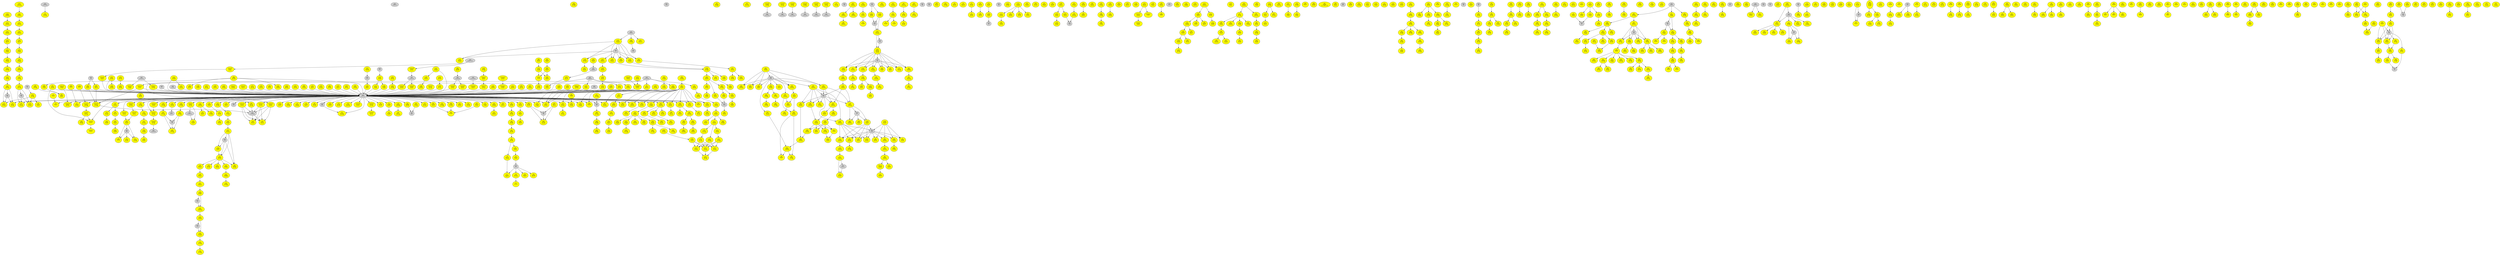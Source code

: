 strict digraph {
	graph [ fontname=Arial, fontsize=10 ];
	node [ fontname=Arial, fontsize=10 ];
	edge [ fontname=Arial, fontsize=10 ];
	"65170"	[id="n0.273.0.39",label="0.273.0.39\nR00615\n3.6.1.15",style=filled,fillcolor=yellow];
	"65103"	[id="n0.273.0.29",label="MBB\n0.273.0.29",style=filled];
	"65171"	[id="n0.273.0.40",label="0.273.0.40\nR04355\n2.3.1.85",style=filled,fillcolor=yellow];
	"65172"	[id="n0.273.0.41",label="0.273.0.41\nR01624\n2.3.1.85",style=filled,fillcolor=yellow];
	"65130"	[id="n64.0.0",label="MBB\n64.0.0",style=filled];
	"65173"	[id="n476",label="476\nR00391\n2.3.1.16",style=filled,fillcolor=yellow];
	"65195"	[id="n0.273.0.42",label="0.273.0.42\nR01625\n2.7.8.7",style=filled,fillcolor=yellow];
	"65196"	[id="n842",label="842\nR04950\n2.3.1.80",style=filled,fillcolor=yellow];
	"65174"	[id="n0.41",label="0.41\nR07495\n1.1.1.270",style=filled,fillcolor=yellow];
	"65175"	[id="n0.42",label="0.42\nR07494\n1.1.1.170",style=filled,fillcolor=yellow];
	"65176"	[id="n0.43",label="0.43\nR07509\n1.14.18.9",style=filled,fillcolor=yellow];
	"65131"	[id="n0.13",label="MBB\n0.13",style=filled];
	"65177"	[id="n0.44",label="0.44\nR05639\n1.3.1.70",style=filled,fillcolor=yellow];
	"65178"	[id="n0.45",label="0.45\nR05640\n1.14.14.154",style=filled,fillcolor=yellow];
	"65132"	[id="n0.14",label="MBB\n0.14",style=filled];
	"65179"	[id="n0.46",label="0.46\nR03199\n5.4.99.7",style=filled,fillcolor=yellow];
	"65180"	[id="n0.47",label="0.47\nR02874\n1.14.14.17",style=filled,fillcolor=yellow];
	"65181"	[id="n0.48",label="0.48\nR02872\n2.5.1.21",style=filled,fillcolor=yellow];
	"65182"	[id="n0.49",label="0.49\nR00702\n2.5.1.21",style=filled,fillcolor=yellow];
	"65183"	[id="n1634",label="1634\nR02061\n2.5.1.29",style=filled,fillcolor=yellow];
	"65184"	[id="n1746",label="1746\nR05556\n2.5.1.87",style=filled,fillcolor=yellow];
	"65185"	[id="n1747",label="1747\nR09249\n2.5.1.91",style=filled,fillcolor=yellow];
	"65186"	[id="n0.50",label="0.50\nR04496\n2.1.1.100",style=filled,fillcolor=yellow];
	"65187"	[id="n0.51",label="0.51\nR09845\n3.4.24.84",style=filled,fillcolor=yellow];
	"65188"	[id="n0.52",label="0.52\nR09844\n2.5.1.58",style=filled,fillcolor=yellow];
	"65189"	[id="n0.53",label="0.53\nR02003\n2.5.1.10",style=filled,fillcolor=yellow];
	"65190"	[id="n0.54",label="0.54\nR01658\n2.5.1.1",style=filled,fillcolor=yellow];
	"65133"	[id="n0.15",label="MBB\n0.15",style=filled];
	"65191"	[id="n0.55",label="0.55\nR01121\n4.1.1.33",style=filled,fillcolor=yellow];
	"65192"	[id="n0.56",label="0.56\nR03245\n2.7.4.2",style=filled,fillcolor=yellow];
	"65193"	[id="n0.57",label="0.57\nR02245\n2.7.1.36",style=filled,fillcolor=yellow];
	"65194"	[id="n0.58",label="0.58\nR02082\n1.1.1.34",style=filled,fillcolor=yellow];
	"65197"	[id="n1.2.2.0.0.1",label="1.2.2.0.0.1\nR05919\n-.-.-.-",style=filled,fillcolor=yellow];
	"65198"	[id="n1.2.2.0.0.2",label="1.2.2.0.0.2\nR05918\n-.-.-.-",style=filled,fillcolor=yellow];
	"65199"	[id="n376",label="376\nR06525\n1.14.18.5",style=filled,fillcolor=yellow];
	"65266"	[id="n370",label="370\nR08107\n-.-.-.-",style=filled,fillcolor=yellow];
	"65265"	[id="n377",label="377\nR04034\n3.1.1.32",style=filled,fillcolor=yellow];
	"65253"	[id="n378",label="378\nR01348\n1.14.14.80",style=filled,fillcolor=yellow];
	"65105"	[id="n63.0",label="MBB\n63.0",style=filled];
	"65274"	[id="n0.273.0.48",label="0.273.0.48\nR02747\n3.1.1.5",style=filled,fillcolor=yellow];
	"65275"	[id="n0.273.0.49",label="0.273.0.49\nR01316\n3.1.1.32",style=filled,fillcolor=yellow];
	"65276"	[id="n0.273.0.50",label="0.273.0.50\nR02746\n3.1.1.5",style=filled,fillcolor=yellow];
	"65277"	[id="n2026",label="2026\nR07111\n3.3.2.10",style=filled,fillcolor=yellow];
	"65278"	[id="n2027",label="2027\nR07052\n1.14.14.1",style=filled,fillcolor=yellow];
	"65279"	[id="n2028",label="2028\nR07110\n3.3.2.10",style=filled,fillcolor=yellow];
	"65280"	[id="n2029",label="2029\nR07051\n1.14.14.1",style=filled,fillcolor=yellow];
	"65281"	[id="n2030",label="2030\nR07109\n3.3.2.10",style=filled,fillcolor=yellow];
	"65282"	[id="n2031",label="2031\nR07050\n1.14.14.1",style=filled,fillcolor=yellow];
	"65283"	[id="n2032",label="2032\nR07108\n3.3.2.10",style=filled,fillcolor=yellow];
	"65284"	[id="n2033",label="2033\nR07048\n1.14.14.1",style=filled,fillcolor=yellow];
	"64440"	[id="n2035",label="2035\nR07053\n-.-.-.-",style=filled,fillcolor=yellow];
	"65285"	[id="n2036",label="2036\nR07038\n-.-.-.-",style=filled,fillcolor=yellow];
	"65286"	[id="n2037",label="2037\nR07041\n1.14.15.3",style=filled,fillcolor=yellow];
	"65287"	[id="n2040",label="2040\nR07046\n1.14.14.1",style=filled,fillcolor=yellow];
	"65288"	[id="n2046",label="2046\nR01596\n1.13.11.31",style=filled,fillcolor=yellow];
	"65289"	[id="n2047",label="2047\nR07044\n1.14.14.1",style=filled,fillcolor=yellow];
	"65290"	[id="n2048",label="2048\nR07042\n1.14.14.1",style=filled,fillcolor=yellow];
	"65291"	[id="n2049",label="2049\nR07045\n1.14.14.1",style=filled,fillcolor=yellow];
	"65292"	[id="n2050",label="2050\nR07043\n1.14.14.1",style=filled,fillcolor=yellow];
	"65293"	[id="n2052",label="2052\nR07035\n1.11.1.9",style=filled,fillcolor=yellow];
	"65294"	[id="n2053",label="2053\nR01593\n1.13.11.33",style=filled,fillcolor=yellow];
	"65295"	[id="n2056",label="2056\nR07056\n1.14.14.1",style=filled,fillcolor=yellow];
	"65139"	[id="n220",label="MBB\n220",style=filled];
	"65296"	[id="n2068",label="2068\nR07064\n3.1.1.4",style=filled,fillcolor=yellow];
	"65297"	[id="n2079",label="2079\nR07861\n-.-.-.-",style=filled,fillcolor=yellow];
	"65298"	[id="n2085",label="2085\nR07859\n3.1.1.4",style=filled,fillcolor=yellow];
	"65299"	[id="n2086",label="2086\nR07860\n3.1.1.32",style=filled,fillcolor=yellow];
	"65300"	[id="n2087",label="2087\nR07034\n1.11.1.9",style=filled,fillcolor=yellow];
	"65301"	[id="n2088",label="2088\nR03866\n1.14.13.30",style=filled,fillcolor=yellow];
	"65302"	[id="n2089",label="2089\nR03057\n3.3.2.6",style=filled,fillcolor=yellow];
	"65753"	[id="n2093",label="2093\nR09875\n3.4.19.14",style=filled,fillcolor=yellow];
	"64462"	[id="n2094",label="2094\nR03059\n4.4.1.20",style=filled,fillcolor=yellow];
	"65303"	[id="n2095",label="2095\nR03058\n1.13.11.34",style=filled,fillcolor=yellow];
	"65304"	[id="n2096",label="2096\nR01595\n1.13.11.34",style=filled,fillcolor=yellow];
	"65305"	[id="n2099",label="2099\nR02267\n5.3.99.4",style=filled,fillcolor=yellow];
	"65306"	[id="n2101",label="2101\nR02581\n1.1.1.184",style=filled,fillcolor=yellow];
	"65307"	[id="n2102",label="2102\nR02581\n1.1.1.189",style=filled,fillcolor=yellow];
	"65308"	[id="n2106",label="2106\nR02265\n5.3.99.3",style=filled,fillcolor=yellow];
	"65309"	[id="n2109",label="2109\nR02268\n5.3.99.5",style=filled,fillcolor=yellow];
	"64470"	[id="n2110",label="2110\nR02799\n1.1.1.188",style=filled,fillcolor=yellow];
	"65310"	[id="n2114",label="2114\nR02266\n5.3.99.2",style=filled,fillcolor=yellow];
	"65311"	[id="n2115",label="2115\nR09506\n1.11.1.20",style=filled,fillcolor=yellow];
	"65312"	[id="n2116",label="2116\nR00073\n1.14.99.1",style=filled,fillcolor=yellow];
	"65313"	[id="n2117",label="2117\nR01590\n1.14.99.1",style=filled,fillcolor=yellow];
	"65314"	[id="n1320",label="1320\nR05202\n2.7.1.158",style=filled,fillcolor=yellow];
	"65140"	[id="n207",label="MBB\n207",style=filled];
	"65315"	[id="n1321",label="1321\nR05801\n2.7.1.151",style=filled,fillcolor=yellow];
	"65316"	[id="n1322",label="1322\nR05800\n2.7.1.151",style=filled,fillcolor=yellow];
	"64421"	[id="n0.83",label="0.83\nR01184\n1.13.99.1",style=filled,fillcolor=yellow];
	"64071"	[id="n66.0",label="MBB\n66.0",style=filled];
	"65245"	[id="n1450",label="1450\nR00888\n4.2.1.47",style=filled,fillcolor=yellow];
	"65674"	[id="n1481",label="1481\nR05981\n3.2.1.84",style=filled,fillcolor=yellow];
	"65675"	[id="n1482",label="1482\nR05980\n3.2.1.84",style=filled,fillcolor=yellow];
	"65676"	[id="n1483",label="1483\nR05979\n3.2.1.106",style=filled,fillcolor=yellow];
	"64047"	[id="n40.0",label="MBB\n40.0",style=filled];
	"65218"	[id="n0.39",label="0.39\nR00259\n2.3.1.1",style=filled,fillcolor=yellow];
	"65134"	[id="n0.12",label="MBB\n0.12",style=filled];
	"65219"	[id="n0.40",label="0.40\nR01989\n2.1.4.1",style=filled,fillcolor=yellow];
	"65099"	[id="n0.273.0.2.0",label="MBB\n0.273.0.2.0",style=filled];
	"65220"	[id="n0.273.0.3",label="0.273.0.3\nR00261\n4.1.1.15",style=filled,fillcolor=yellow];
	"65211"	[id="n0.34",label="0.34\nR08744\n2.3.1.65",style=filled,fillcolor=yellow];
	"65212"	[id="n0.35",label="0.35\nR03718\n2.3.1.65",style=filled,fillcolor=yellow];
	"65213"	[id="n0.36",label="0.36\nR01881\n2.7.3.2",style=filled,fillcolor=yellow];
	"65214"	[id="n0.37",label="0.37\nR01883\n2.1.1.2",style=filled,fillcolor=yellow];
	"65215"	[id="n0.38",label="0.38\nR00565\n2.1.4.1",style=filled,fillcolor=yellow];
	"65208"	[id="n0.30",label="0.30\nR02619\n2.6.1.1",style=filled,fillcolor=yellow];
	"65209"	[id="n0.31",label="0.31\nR02466\n4.1.1.29",style=filled,fillcolor=yellow];
	"65210"	[id="n0.33",label="0.33\nR00893\n1.13.11.20",style=filled,fillcolor=yellow];
	"65254"	[id="n0.68",label="0.68\nR02107\n1.17.3.2",style=filled,fillcolor=yellow];
	"65255"	[id="n0.69",label="0.69\nR02103\n1.17.1.4",style=filled,fillcolor=yellow];
	"51647"	[id="n0.273.0.80",label="MBB\n0.273.0.80",style=filled];
	"65261"	[id="n0.273.0.44",label="0.273.0.44\nR01130\n1.1.1.205",style=filled,fillcolor=yellow];
	"65256"	[id="n0.273.0.16",label="0.273.0.16\nR01769\n1.17.3.2",style=filled,fillcolor=yellow];
	"65257"	[id="n0.273.0.17",label="0.273.0.17\nR01768\n1.17.1.4",style=filled,fillcolor=yellow];
	"65222"	[id="n0.102",label="0.102\nR10092\n4.2.1.1",style=filled,fillcolor=yellow];
	"65223"	[id="n757",label="757\nR07412\n-.-.-.-",style=filled,fillcolor=yellow];
	"65224"	[id="n758",label="758\nR07411\n2.5.1.141",style=filled,fillcolor=yellow];
	"65225"	[id="n759",label="759\nR00078\n1.16.3.1",style=filled,fillcolor=yellow];
	"65226"	[id="n760",label="760\nR02480\n4.4.1.17",style=filled,fillcolor=yellow];
	"65227"	[id="n47.1",label="47.1\nR11329\n4.99.1.9",style=filled,fillcolor=yellow];
	"65123"	[id="n47.0",label="MBB\n47.0",style=filled];
	"65228"	[id="n780",label="780\nR03222\n1.3.3.4",style=filled,fillcolor=yellow];
	"65229"	[id="n783",label="783\nR03220\n1.3.3.3",style=filled,fillcolor=yellow];
	"65230"	[id="n784",label="784\nR04178\n1.3.3.15",style=filled,fillcolor=yellow];
	"65231"	[id="n785",label="785\nR03197\n4.1.1.37",style=filled,fillcolor=yellow];
	"65232"	[id="n824",label="824\nR03165\n4.2.1.75",style=filled,fillcolor=yellow];
	"65233"	[id="n829",label="829\nR00084\n2.5.1.61",style=filled,fillcolor=yellow];
	"65234"	[id="n830",label="830\nR00036\n4.2.1.24",style=filled,fillcolor=yellow];
	"65235"	[id="n831",label="831\nR00830\n2.3.1.37",style=filled,fillcolor=yellow];
	"64391"	[id="n0.66",label="0.66\nR07460\n2.8.1.7",style=filled,fillcolor=yellow];
	"65339"	[id="n954",label="954\nR03104\n1.1.1.27",style=filled,fillcolor=yellow];
	"65342"	[id="n431",label="431\nR10994\n6.3.2.3",style=filled,fillcolor=yellow];
	"65343"	[id="n432",label="432\nR10993\n6.3.2.2",style=filled,fillcolor=yellow];
	"65340"	[id="n0.88",label="0.88\nR00590\n4.3.1.17",style=filled,fillcolor=yellow];
	"65341"	[id="n0.89",label="0.89\nR01394\n5.3.1.22",style=filled,fillcolor=yellow];
	"65263"	[id="n423",label="423\nR04311\n2.5.1.26",style=filled,fillcolor=yellow];
	"65264"	[id="n0.90",label="0.90\nR01013\n2.3.1.42",style=filled,fillcolor=yellow];
	"65236"	[id="n0.95",label="0.95\nR07363\n1.13.11.53",style=filled,fillcolor=yellow];
	"65237"	[id="n0.96",label="0.96\nR05050\n1.2.1.3",style=filled,fillcolor=yellow];
	"65238"	[id="n0.97",label="0.97\nR04025\n1.4.3.4",style=filled,fillcolor=yellow];
	"65239"	[id="n0.98",label="0.98\nR01154\n2.3.1.57",style=filled,fillcolor=yellow];
	"65240"	[id="n0.99",label="0.99\nR00111\n1.14.13.39",style=filled,fillcolor=yellow];
	"65241"	[id="n0.100",label="0.100\nR00558\n1.14.13.39",style=filled,fillcolor=yellow];
	"65338"	[id="n0.91",label="0.91\nR00912\n6.3.2.11",style=filled,fillcolor=yellow];
	"65331"	[id="n0.92",label="0.92\nR04065\n1.2.1.3",style=filled,fillcolor=yellow];
	"65332"	[id="n0.93",label="0.93\nR02150\n1.4.3.22",style=filled,fillcolor=yellow];
	"65333"	[id="n1022",label="1022\nR04996\n1.2.1.5",style=filled,fillcolor=yellow];
	"65334"	[id="n1023",label="1023\nR04674\n1.4.3.4",style=filled,fillcolor=yellow];
	"65335"	[id="n1024",label="1024\nR02155\n2.1.1.8",style=filled,fillcolor=yellow];
	"65336"	[id="n0.94",label="0.94\nR01167\n4.1.1.22",style=filled,fillcolor=yellow];
	"65819"	[id="n902",label="902\nR01269\n2.1.1.1",style=filled,fillcolor=yellow];
	"65327"	[id="n0.84",label="0.84\nR01478\n3.2.1.31",style=filled,fillcolor=yellow];
	"65326"	[id="n1343",label="1343\nR01660\n2.7.1.106",style=filled,fillcolor=yellow];
	"65328"	[id="n0.85",label="0.85\nR08615\n2.4.1.17",style=filled,fillcolor=yellow];
	"65329"	[id="n0.86",label="0.86\nR01384\n4.1.1.35",style=filled,fillcolor=yellow];
	"65317"	[id="n1323",label="1323\nR03478\n2.7.1.140",style=filled,fillcolor=yellow];
	"65318"	[id="n1324",label="1324\nR03429\n2.7.1.159",style=filled,fillcolor=yellow];
	"65321"	[id="n1325",label="1325\nR06623\n3.1.4.50",style=filled,fillcolor=yellow];
	"65322"	[id="n1.2.2.0.0.3",label="1.2.2.0.0.3\nR05917\n3.5.1.89",style=filled,fillcolor=yellow];
	"65323"	[id="n1.2.2.0.0.4",label="1.2.2.0.0.4\nR05916\n2.4.1.198",style=filled,fillcolor=yellow];
	"65324"	[id="n0.87",label="0.87\nR01801\n2.7.8.5",style=filled,fillcolor=yellow];
	"65325"	[id="n2119",label="2119\nR02030\n2.7.8.41",style=filled,fillcolor=yellow];
	"65267"	[id="n56.1",label="56.1\nR07388\n3.1.4.39",style=filled,fillcolor=yellow];
	"65268"	[id="n409",label="409\nR07380\n-.-.-.-",style=filled,fillcolor=yellow];
	"65269"	[id="n56.2",label="56.2\nR07385\n3.1.4.4",style=filled,fillcolor=yellow];
	"65106"	[id="n56.0",label="MBB\n56.0",style=filled];
	"65270"	[id="n2025",label="2025\nR03415\n3.3.2.2",style=filled,fillcolor=yellow];
	"65271"	[id="n0.273.0.45",label="0.273.0.45\nR03416\n3.1.1.5",style=filled,fillcolor=yellow];
	"65272"	[id="n0.273.0.46",label="0.273.0.46\nR03417\n3.1.1.5",style=filled,fillcolor=yellow];
	"65273"	[id="n0.273.0.47",label="0.273.0.47\nR02054\n3.1.1.32",style=filled,fillcolor=yellow];
	"65201"	[id="n175.0",label="175.0\nR06528\n3.5.1.23",style=filled,fillcolor=yellow];
	"65202"	[id="n2126",label="2126\nR06526\n1.14.18.5",style=filled,fillcolor=yellow];
	"65203"	[id="n0.59",label="0.59\nR09450\n3.1.2.2",style=filled,fillcolor=yellow];
	"65204"	[id="n0.60",label="0.60\nR10828\n1.3.1.93",style=filled,fillcolor=yellow];
	"65205"	[id="n0.61",label="0.61\nR10827\n4.2.1.134",style=filled,fillcolor=yellow];
	"65206"	[id="n0.62",label="0.62\nR10826\n1.1.1.330",style=filled,fillcolor=yellow];
	"65207"	[id="n0.63",label="0.63\nR10825\n2.3.1.199",style=filled,fillcolor=yellow];
	"65344"	[id="n2164",label="2164\nR10677\n6.3.1.17",style=filled,fillcolor=yellow];
	"65345"	[id="n0.101",label="0.101\nR03534\n1.1.99.2",style=filled,fillcolor=yellow];
	"49683"	[id="n0.273.1.0",label="MBB\n0.273.1.0",style=filled];
	"65349"	[id="n0.103",label="0.103\nR01737\n2.7.1.12",style=filled,fillcolor=yellow];
	"65350"	[id="n0.104",label="0.104\nR01519\n3.1.1.17",style=filled,fillcolor=yellow];
	"65351"	[id="n0.273.0.52",label="0.273.0.52\nR01878\n3.5.4.5",style=filled,fillcolor=yellow];
	"65352"	[id="n0.273.0.53",label="0.273.0.53\nR00511\n3.1.3.5",style=filled,fillcolor=yellow];
	"65353"	[id="n0.273.0.54",label="0.273.0.54\nR01663\n3.5.4.12",style=filled,fillcolor=yellow];
	"65354"	[id="n0.273.0.55",label="0.273.0.55\nR02485\n3.5.4.5",style=filled,fillcolor=yellow];
	"51642"	[id="n0.273.0.79",label="MBB\n0.273.0.79",style=filled];
	"65355"	[id="n0.273.0.56",label="0.273.0.56\nR02024\n1.17.4.1",style=filled,fillcolor=yellow];
	"65093"	[id="n0.292.1.0.0.0",label="MBB\n0.292.1.0.0.0",style=filled];
	"65356"	[id="n0.82",label="0.82\nR01430\n1.1.1.179",style=filled,fillcolor=yellow];
	"65107"	[id="n0.273.0.30",label="MBB\n0.273.0.30",style=filled];
	"65141"	[id="n0.287.0.0",label="MBB\n0.287.0.0",style=filled];
	"65357"	[id="n0.105",label="0.105\nR02731\n3.1.3.46",style=filled,fillcolor=yellow];
	"65358"	[id="n2604",label="2604\nR03161\n2.7.1.52",style=filled,fillcolor=yellow];
	"65359"	[id="n2606",label="2606\nR03688\n4.2.1.68",style=filled,fillcolor=yellow];
	"65360"	[id="n0.106",label="0.106\nR00801\n3.2.1.20",style=filled,fillcolor=yellow];
	"65361"	[id="n0.109",label="0.109\nR01103\n3.2.1.22",style=filled,fillcolor=yellow];
	"65362"	[id="n0.110",label="0.110\nR03634\n3.2.1.22",style=filled,fillcolor=yellow];
	"65363"	[id="n0.111",label="0.111\nR01101\n3.2.1.22",style=filled,fillcolor=yellow];
	"65364"	[id="n0.112",label="0.112\nR05549\n3.2.1.22",style=filled,fillcolor=yellow];
	"65142"	[id="n0.18",label="MBB\n0.18",style=filled];
	"65365"	[id="n348",label="348\nR08159\n2.3.1.85",style=filled,fillcolor=yellow];
	"65366"	[id="n362",label="362\nR07762\n2.3.1.179",style=filled,fillcolor=yellow];
	"65367"	[id="n0.273.0.57",label="0.273.0.57\nR01706\n2.3.1.85",style=filled,fillcolor=yellow];
	"65108"	[id="n0.273.0.31",label="MBB\n0.273.0.31",style=filled];
	"65368"	[id="n0.273.0.58",label="0.273.0.58\nR04968\n2.3.1.85",style=filled,fillcolor=yellow];
	"65109"	[id="n0.273.0.32",label="MBB\n0.273.0.32",style=filled];
	"65369"	[id="n0.273.0.59",label="0.273.0.59\nR04726\n2.3.1.85",style=filled,fillcolor=yellow];
	"65110"	[id="n0.273.0.33",label="MBB\n0.273.0.33",style=filled];
	"65370"	[id="n0.273.0.60",label="0.273.0.60\nR04963\n2.3.1.85",style=filled,fillcolor=yellow];
	"65111"	[id="n0.273.0.34",label="MBB\n0.273.0.34",style=filled];
	"65371"	[id="n0.273.0.61",label="0.273.0.61\nR04960\n2.3.1.85",style=filled,fillcolor=yellow];
	"65112"	[id="n0.273.0.35",label="MBB\n0.273.0.35",style=filled];
	"65372"	[id="n0.273.0.62",label="0.273.0.62\nR04957\n2.3.1.85",style=filled,fillcolor=yellow];
	"65113"	[id="n0.273.0.36",label="MBB\n0.273.0.36",style=filled];
	"65373"	[id="n0.273.0.63",label="0.273.0.63\nR04952\n2.3.1.85",style=filled,fillcolor=yellow];
	"65374"	[id="n474",label="474\nR07162\n1.3.1.38",style=filled,fillcolor=yellow];
	"65143"	[id="n233",label="MBB\n233",style=filled];
	"65375"	[id="n0.113",label="0.113\nR02487\n1.3.8.6",style=filled,fillcolor=yellow];
	"65376"	[id="n2617",label="2617\nR01923\n2.3.1.21",style=filled,fillcolor=yellow];
	"65377"	[id="n1688",label="1688\nR09515\n1.14.15.16",style=filled,fillcolor=yellow];
	"65378"	[id="n1689",label="1689\nR03610\n1.14.15.18",style=filled,fillcolor=yellow];
	"65379"	[id="n1690",label="1690\nR09516\n1.14.15.16",style=filled,fillcolor=yellow];
	"65380"	[id="n1692",label="1692\nR03611\n1.14.14.24",style=filled,fillcolor=yellow];
	"65381"	[id="n598",label="598\nR07488\n-.-.-.-",style=filled,fillcolor=yellow];
	"65382"	[id="n599",label="599\nR07487\n1.3.1.21",style=filled,fillcolor=yellow];
	"65383"	[id="n600",label="600\nR07486\n1.14.19.20",style=filled,fillcolor=yellow];
	"65384"	[id="n0.136",label="0.136\nR04817\n1.3.1.3",style=filled,fillcolor=yellow];
	"65385"	[id="n0.138",label="0.138\nR04823\n1.3.1.3",style=filled,fillcolor=yellow];
	"65386"	[id="n0.139",label="0.139\nR04826\n1.14.18.8",style=filled,fillcolor=yellow];
	"65387"	[id="n0.140",label="0.140\nR04263\n1.1.1.181",style=filled,fillcolor=yellow];
	"65388"	[id="n0.141",label="0.141\nR01463\n1.14.14.23",style=filled,fillcolor=yellow];
	"65389"	[id="n655",label="655\nR08721\n1.1.1.181",style=filled,fillcolor=yellow];
	"65390"	[id="n656",label="656\nR07208\n1.14.14.26",style=filled,fillcolor=yellow];
	"65391"	[id="n657",label="657\nR07207\n1.14.14.25",style=filled,fillcolor=yellow];
	"65392"	[id="n658",label="658\nR08723\n1.1.1.181",style=filled,fillcolor=yellow];
	"65393"	[id="n659",label="659\nR07209\n1.14.14.29",style=filled,fillcolor=yellow];
	"65394"	[id="n660",label="660\nR07218\n1.14.99.38",style=filled,fillcolor=yellow];
	"65395"	[id="n662",label="662\nR08724\n1.1.1.181",style=filled,fillcolor=yellow];
	"65396"	[id="n663",label="663\nR07372\n1.14.14.29",style=filled,fillcolor=yellow];
	"65397"	[id="n668",label="668\nR08505\n1.14.15.15",style=filled,fillcolor=yellow];
	"65398"	[id="n669",label="669\nR08941\n3.1.6.2",style=filled,fillcolor=yellow];
	"65399"	[id="n670",label="670\nR08977\n2.8.2.2",style=filled,fillcolor=yellow];
	"65400"	[id="n671",label="671\nR02723\n1.14.15.6",style=filled,fillcolor=yellow];
	"65401"	[id="n703",label="703\nR04758\n1.1.1.146",style=filled,fillcolor=yellow];
	"65402"	[id="n704",label="704\nR02725\n1.14.15.4",style=filled,fillcolor=yellow];
	"65403"	[id="n708",label="708\nR01835\n1.3.1.3",style=filled,fillcolor=yellow];
	"65404"	[id="n0.142",label="0.142\nR10242\n1.3.1.22",style=filled,fillcolor=yellow];
	"65406"	[id="n673",label="673\nR02358\n2.4.1.17",style=filled,fillcolor=yellow];
	"51688"	[id="n43.1.1.2",label="MBB\n43.1.1.2",style=filled];
	"65407"	[id="n711",label="711\nR02351\n1.14.14.14",style=filled,fillcolor=yellow];
	"65408"	[id="n713",label="713\nR04759\n1.14.14.14",style=filled,fillcolor=yellow];
	"65409"	[id="n715",label="715\nR01840\n1.14.14.14",style=filled,fillcolor=yellow];
	"65410"	[id="n672",label="672\nR04683\n2.4.1.17",style=filled,fillcolor=yellow];
	"65411"	[id="n43.1.1.1",label="43.1.1.1\nR03089\n1.14.14.1",style=filled,fillcolor=yellow];
	"65412"	[id="n687",label="687\nR03091\n2.4.1.17",style=filled,fillcolor=yellow];
	"65413"	[id="n690",label="690\nR03087\n1.14.14.14",style=filled,fillcolor=yellow];
	"65414"	[id="n692",label="692\nR04761\n1.14.14.14",style=filled,fillcolor=yellow];
	"65415"	[id="n694",label="694\nR02501\n1.14.14.14",style=filled,fillcolor=yellow];
	"64191"	[id="n695",label="695\nR08963\n1.1.1.50",style=filled,fillcolor=yellow];
	"65416"	[id="n696",label="696\nR02497\n1.3.1.22",style=filled,fillcolor=yellow];
	"65417"	[id="n697",label="697\nR02498\n1.3.1.3",style=filled,fillcolor=yellow];
	"65418"	[id="n698",label="698\nR02502\n2.4.1.17",style=filled,fillcolor=yellow];
	"65114"	[id="n0.4.0",label="MBB\n0.4.0",style=filled];
	"65419"	[id="n0.146",label="0.146\nR01837\n5.3.3.1",style=filled,fillcolor=yellow];
	"65420"	[id="n1653",label="1653\nR08961\n1.14.14.23",style=filled,fillcolor=yellow];
	"65421"	[id="n1654",label="1654\nR04678\n5.3.3.1",style=filled,fillcolor=yellow];
	"65115"	[id="n0.7",label="MBB\n0.7",style=filled];
	"65422"	[id="n0.148",label="0.148\nR08517\n1.14.14.32",style=filled,fillcolor=yellow];
	"65505"	[id="n1665",label="1665\nR03848\n1.1.1.146",style=filled,fillcolor=yellow];
	"65506"	[id="n1666",label="1666\nR03847\n-.-.-.-",style=filled,fillcolor=yellow];
	"64227"	[id="n1667",label="1667\nR03849\n1.14.14.16",style=filled,fillcolor=yellow];
	"65423"	[id="n1668",label="1668\nR04852\n1.14.14.19",style=filled,fillcolor=yellow];
	"64229"	[id="n1669",label="1669\nR02838\n1.14.14.16",style=filled,fillcolor=yellow];
	"65509"	[id="n1672",label="1672\nR02841\n1.3.1.3",style=filled,fillcolor=yellow];
	"65510"	[id="n1675",label="1675\nR02893\n1.3.1.3",style=filled,fillcolor=yellow];
	"65511"	[id="n1676",label="1676\nR02836\n1.1.1.146",style=filled,fillcolor=yellow];
	"65512"	[id="n1677",label="1677\nR02834\n-.-.-.-",style=filled,fillcolor=yellow];
	"65513"	[id="n1678",label="1678\nR02843\n1.14.15.4",style=filled,fillcolor=yellow];
	"65514"	[id="n1679",label="1679\nR04849\n5.3.3.1",style=filled,fillcolor=yellow];
	"65515"	[id="n1681",label="1681\nR02840\n5.3.3.1",style=filled,fillcolor=yellow];
	"65516"	[id="n1683",label="1683\nR04850\n1.14.15.4",style=filled,fillcolor=yellow];
	"64244"	[id="n1684",label="1684\nR04675\n1.14.14.16",style=filled,fillcolor=yellow];
	"65424"	[id="n1685",label="1685\nR03329\n1.14.15.4",style=filled,fillcolor=yellow];
	"64246"	[id="n1686",label="1686\nR03326\n1.14.14.16",style=filled,fillcolor=yellow];
	"65425"	[id="n0.149",label="0.149\nR08518\n1.14.14.32",style=filled,fillcolor=yellow];
	"65426"	[id="n1687",label="1687\nR03325\n1.1.1.149",style=filled,fillcolor=yellow];
	"65144"	[id="n0.8.0",label="MBB\n0.8.0",style=filled];
	"65427"	[id="n0.150",label="0.150\nR04676\n1.14.15.6",style=filled,fillcolor=yellow];
	"65428"	[id="n0.151",label="0.151\nR04853\n1.14.14.19",style=filled,fillcolor=yellow];
	"65429"	[id="n0.152",label="0.152\nR01454\n1.14.15.6",style=filled,fillcolor=yellow];
	"65100"	[id="n0.6",label="MBB\n0.6",style=filled];
	"65430"	[id="n0.153",label="0.153\nR01451\nR01456\n1.3.1.21",style=filled,fillcolor=yellow];
	"65145"	[id="n0.21",label="MBB\n0.21",style=filled];
	"65431"	[id="n0.154",label="0.154\nR07215\n1.14.19.20",style=filled,fillcolor=yellow];
	"65146"	[id="n0.22",label="MBB\n0.22",style=filled];
	"65432"	[id="n0.155",label="0.155\nR04804\n5.3.3.5",style=filled,fillcolor=yellow];
	"65433"	[id="n0.156",label="0.156\nR03353\n5.3.3.5",style=filled,fillcolor=yellow];
	"65434"	[id="n606",label="606\nR07505\n1.14.19.20",style=filled,fillcolor=yellow];
	"65435"	[id="n641",label="641\nR07493\n-.-.-.-",style=filled,fillcolor=yellow];
	"65436"	[id="n643",label="643\nR11096\n-.-.-.-",style=filled,fillcolor=yellow];
	"65437"	[id="n644",label="644\nR07492\n1.3.1.21",style=filled,fillcolor=yellow];
	"65438"	[id="n645",label="645\nR07491\n1.14.19.20",style=filled,fillcolor=yellow];
	"65147"	[id="n0.23",label="MBB\n0.23",style=filled];
	"65439"	[id="n647",label="647\nR07484\n5.3.3.5",style=filled,fillcolor=yellow];
	"65440"	[id="n648",label="648\nR07483\n1.3.1.70",style=filled,fillcolor=yellow];
	"65441"	[id="n649",label="649\nR05731\n1.14.14.154",style=filled,fillcolor=yellow];
	"65442"	[id="n0.124",label="0.124\nR03720\n2.3.1.65",style=filled,fillcolor=yellow];
	"65148"	[id="n0.20",label="MBB\n0.20",style=filled];
	"65443"	[id="n0.125",label="0.125\nR03719\n2.3.1.176",style=filled,fillcolor=yellow];
	"65444"	[id="n0.126",label="0.126\nR04812\n1.1.1.35",style=filled,fillcolor=yellow];
	"65445"	[id="n0.127",label="0.127\nR04813\n4.2.1.107",style=filled,fillcolor=yellow];
	"65446"	[id="n0.128",label="0.128\nR08735\n1.17.99.3",style=filled,fillcolor=yellow];
	"65447"	[id="n0.129",label="0.129\nR08734\n5.1.99.4",style=filled,fillcolor=yellow];
	"65448"	[id="n0.130",label="0.130\nR08733\n6.2.1.7",style=filled,fillcolor=yellow];
	"65449"	[id="n0.131",label="0.131\nR08761\n1.14.15.15",style=filled,fillcolor=yellow];
	"65450"	[id="n0.132",label="0.132\nR08759\n1.14.15.15",style=filled,fillcolor=yellow];
	"65451"	[id="n0.133",label="0.133\nR04807\n1.14.15.15",style=filled,fillcolor=yellow];
	"65452"	[id="n0.114",label="0.114\nR08745\n2.3.1.65",style=filled,fillcolor=yellow];
	"65149"	[id="n0.19",label="MBB\n0.19",style=filled];
	"65453"	[id="n0.115",label="0.115\nR04811\n2.3.1.176",style=filled,fillcolor=yellow];
	"65454"	[id="n665",label="665\nR08728\n1.1.1.181",style=filled,fillcolor=yellow];
	"65455"	[id="n0.116",label="0.116\nR04810\n1.1.1.35",style=filled,fillcolor=yellow];
	"65456"	[id="n0.117",label="0.117\nR04809\n4.2.1.107",style=filled,fillcolor=yellow];
	"65457"	[id="n0.118",label="0.118\nR08740\n1.17.99.3",style=filled,fillcolor=yellow];
	"65458"	[id="n0.119",label="0.119\nR08739\n5.1.99.4",style=filled,fillcolor=yellow];
	"65459"	[id="n0.120",label="0.120\nR08738\n6.2.1.7",style=filled,fillcolor=yellow];
	"65460"	[id="n0.121",label="0.121\nR08760\n1.14.15.15",style=filled,fillcolor=yellow];
	"65461"	[id="n0.122",label="0.122\nR08758\n1.14.15.15",style=filled,fillcolor=yellow];
	"65462"	[id="n0.123",label="0.123\nR04806\n1.14.15.15",style=filled,fillcolor=yellow];
	"65463"	[id="n666",label="666\nR08727\n1.14.14.29",style=filled,fillcolor=yellow];
	"65464"	[id="n0.134",label="0.134\nR07204\n1.14.14.139",style=filled,fillcolor=yellow];
	"65465"	[id="n0.157",label="0.157\nR01364\n3.7.1.2",style=filled,fillcolor=yellow];
	"65466"	[id="n0.158",label="0.158\nR03181\n5.2.1.2",style=filled,fillcolor=yellow];
	"65467"	[id="n0.159",label="0.159\nR02519\n1.13.11.5",style=filled,fillcolor=yellow];
	"65468"	[id="n0.160",label="0.160\nR02521\n1.13.11.27",style=filled,fillcolor=yellow];
	"65469"	[id="n2515",label="2515\nR03953\n1.11.1.8",style=filled,fillcolor=yellow];
	"65470"	[id="n2516",label="2516\nR03208\n1.11.1.8",style=filled,fillcolor=yellow];
	"65471"	[id="n2517",label="2517\nR03973\n1.11.1.8",style=filled,fillcolor=yellow];
	"65472"	[id="n2518",label="2518\nR03539\n1.11.1.8",style=filled,fillcolor=yellow];
	"65473"	[id="n0.161",label="0.161\nR02078\n1.14.18.1",style=filled,fillcolor=yellow];
	"65474"	[id="n1055",label="1055\nR04881\n2.1.1.6",style=filled,fillcolor=yellow];
	"65150"	[id="n71.0.0",label="MBB\n71.0.0",style=filled];
	"65475"	[id="n1056",label="1056\nR02532\n1.4.3.4",style=filled,fillcolor=yellow];
	"65476"	[id="n1058",label="1058\nR04893\n1.4.3.4",style=filled,fillcolor=yellow];
	"65477"	[id="n1059",label="1059\nR02534\n2.1.1.6",style=filled,fillcolor=yellow];
	"65478"	[id="n1060",label="1060\nR04894\n1.4.3.4",style=filled,fillcolor=yellow];
	"65479"	[id="n1061",label="1061\nR02920\n2.1.1.6",style=filled,fillcolor=yellow];
	"65480"	[id="n1062",label="1062\nR02919\n1.4.3.4",style=filled,fillcolor=yellow];
	"65481"	[id="n1063",label="1063\nR02533\n2.1.1.28",style=filled,fillcolor=yellow];
	"65482"	[id="n1064",label="1064\nR02535\n1.14.17.1",style=filled,fillcolor=yellow];
	"65483"	[id="n0.162",label="0.162\nR04300\n1.4.3.4",style=filled,fillcolor=yellow];
	"65484"	[id="n1132",label="1132\nR04890\n1.4.3.4",style=filled,fillcolor=yellow];
	"65485"	[id="n1134",label="1134\nR04301\n2.1.1.6",style=filled,fillcolor=yellow];
	"65486"	[id="n0.164",label="0.164\nR02080\n4.1.1.28",style=filled,fillcolor=yellow];
	"65487"	[id="n0.165",label="0.165\nR01815\n1.14.16.2",style=filled,fillcolor=yellow];
	"65488"	[id="n0.166",label="0.166\nR00731\n1.14.18.1",style=filled,fillcolor=yellow];
	"65489"	[id="n0.167",label="0.167\nR02382\n1.4.3.4",style=filled,fillcolor=yellow];
	"65490"	[id="n0.169",label="0.169\nR00736\n4.1.1.28",style=filled,fillcolor=yellow];
	"65491"	[id="n2560",label="2560\nR02918\n6.1.1.1",style=filled,fillcolor=yellow];
	"65095"	[id="n0.2",label="MBB\n0.2",style=filled];
	"65124"	[id="n164",label="MBB\n164",style=filled];
	"65125"	[id="n165",label="MBB\n165",style=filled];
	"64251"	[id="n2634",label="2634\nR08955\n1.1.1.213",style=filled,fillcolor=yellow];
	"65504"	[id="n2635",label="2635\nR08954\n1.3.1.22",style=filled,fillcolor=yellow];
	"65507"	[id="n2636",label="2636\nR03851\n1.14.15.4",style=filled,fillcolor=yellow];
	"65508"	[id="n2637",label="2637\nR04163\n5.3.3.1",style=filled,fillcolor=yellow];
	"64256"	[id="n2639",label="2639\nR03784\n1.14.14.16",style=filled,fillcolor=yellow];
	"65494"	[id="n2640",label="2640\nR08943\n1.14.14.29",style=filled,fillcolor=yellow];
	"65495"	[id="n2641",label="2641\nR08942\n3.1.6.2",style=filled,fillcolor=yellow];
	"65496"	[id="n2642",label="2642\nR08978\n2.8.2.2",style=filled,fillcolor=yellow];
	"65497"	[id="n2643",label="2643\nR03783\n1.14.14.19",style=filled,fillcolor=yellow];
	"64261"	[id="n2644",label="2644\nR02213\n1.14.14.16",style=filled,fillcolor=yellow];
	"65498"	[id="n2647",label="2647\nR02218\n1.14.15.4",style=filled,fillcolor=yellow];
	"65499"	[id="n76.1",label="76.1\nR02219\n1.3.1.3",style=filled,fillcolor=yellow];
	"65520"	[id="n2650",label="2650\nR08959\n1.1.1.149",style=filled,fillcolor=yellow];
	"64268"	[id="n2651",label="2651\nR08957\n1.1.1.213",style=filled,fillcolor=yellow];
	"64269"	[id="n2652",label="2652\nR08960\n1.1.1.213",style=filled,fillcolor=yellow];
	"65500"	[id="n2653",label="2653\nR08958\n1.1.1.149",style=filled,fillcolor=yellow];
	"65501"	[id="n2654",label="2654\nR02208\n1.3.1.22",style=filled,fillcolor=yellow];
	"65502"	[id="n2655",label="2655\nR02211\n1.14.14.19",style=filled,fillcolor=yellow];
	"65151"	[id="n76.0.0",label="MBB\n76.0.0",style=filled];
	"65503"	[id="n2656",label="2656\nR03933\n1.14.15.6",style=filled,fillcolor=yellow];
	"65517"	[id="n0.143",label="0.143\nR02499\n5.3.3.1",style=filled,fillcolor=yellow];
	"65518"	[id="n1659",label="1659\nR03713\n1.3.1.3",style=filled,fillcolor=yellow];
	"65519"	[id="n2657",label="2657\nR04840\n1.1.1.146",style=filled,fillcolor=yellow];
	"65521"	[id="n705",label="705\nR04352\n2.4.1.17",style=filled,fillcolor=yellow];
	"65522"	[id="n709",label="709\nR02478\n2.4.1.17",style=filled,fillcolor=yellow];
	"65523"	[id="n675",label="675\nR04353\n2.4.1.17",style=filled,fillcolor=yellow];
	"65524"	[id="n677",label="677\nR04762\n2.1.1.6",style=filled,fillcolor=yellow];
	"65525"	[id="n680",label="680\nR04354\n2.4.1.17",style=filled,fillcolor=yellow];
	"65526"	[id="n682",label="682\nR04764\n2.1.1.6",style=filled,fillcolor=yellow];
	"65527"	[id="n0.170",label="0.170\nR00669\n3.5.1.14",style=filled,fillcolor=yellow];
	"65528"	[id="n0.273.0.15",label="0.273.0.15\nR01676\n3.5.4.3",style=filled,fillcolor=yellow];
	"65529"	[id="n0.273.0.64",label="0.273.0.64\nR01134\n1.7.1.7",style=filled,fillcolor=yellow];
	"65530"	[id="n923",label="923\nR01232\n3.6.1.17",style=filled,fillcolor=yellow];
	"65531"	[id="n0.70",label="0.70\nR04620\n3.1.3.1",style=filled,fillcolor=yellow];
	"65532"	[id="n0.3.0",label="0.3.0\nR04734\n4.2.1.96",style=filled,fillcolor=yellow];
	"65533"	[id="n0.3.1",label="0.3.1\nR07211\n1.14.16.1",style=filled,fillcolor=yellow];
	"65534"	[id="n0.3.2",label="0.3.2\nR07212\n1.14.16.2",style=filled,fillcolor=yellow];
	"65535"	[id="n0.3.3",label="0.3.3\nR07213\n1.14.16.4",style=filled,fillcolor=yellow];
	"65536"	[id="n0.71",label="0.71\nR08208\n1.1.1.153",style=filled,fillcolor=yellow];
	"65537"	[id="n0.72",label="0.72\nR01813\n1.1.1.153",style=filled,fillcolor=yellow];
	"65538"	[id="n0.73",label="0.73\nR04285\n1.1.1.21",style=filled,fillcolor=yellow];
	"65834"	[id="n0.75",label="0.75\nR11764\n1.1.1.21",style=filled,fillcolor=yellow];
	"64357"	[id="n0.76",label="0.76\nR11763\n1.1.1.213",style=filled,fillcolor=yellow];
	"65539"	[id="n0.77",label="0.77\nR04286\n4.2.3.12",style=filled,fillcolor=yellow];
	"65540"	[id="n1208",label="1208\nR09959\n4.1.2.50",style=filled,fillcolor=yellow];
	"65541"	[id="n0.78",label="0.78\nR04639\n3.5.4.16",style=filled,fillcolor=yellow];
	"65542"	[id="n0.79",label="0.79\nR05048\n3.5.4.16",style=filled,fillcolor=yellow];
	"65543"	[id="n0.80",label="0.80\nR05046\n3.5.4.16",style=filled,fillcolor=yellow];
	"65544"	[id="n0.81",label="0.81\nR00428\n3.5.4.16",style=filled,fillcolor=yellow];
	"65545"	[id="n1211",label="1211\nR11583\n2.8.1.9",style=filled,fillcolor=yellow];
	"65546"	[id="n1212",label="1212\nR09735\n2.10.1.1",style=filled,fillcolor=yellow];
	"65547"	[id="n1213",label="1213\nR09726\n2.7.7.75",style=filled,fillcolor=yellow];
	"65548"	[id="n1214",label="1214\nR09395\n2.8.1.12",style=filled,fillcolor=yellow];
	"65549"	[id="n1215",label="1215\nR11372\n4.6.1.17",style=filled,fillcolor=yellow];
	"65550"	[id="n1216",label="1216\nR09394\n4.1.99.22",style=filled,fillcolor=yellow];
	"65087"	[id="n0.273.0.26",label="MBB\n0.273.0.26",style=filled];
	"65551"	[id="n2659",label="2659\nR00961\n3.6.1.5",style=filled,fillcolor=yellow];
	"65552"	[id="n2660",label="2660\nR00720\n3.6.1.8",style=filled,fillcolor=yellow];
	"65126"	[id="n168",label="MBB\n168",style=filled];
	"65116"	[id="n0.9",label="MBB\n0.9",style=filled];
	"65553"	[id="n2664",label="2664\nR02720\n3.6.1.66",style=filled,fillcolor=yellow];
	"65554"	[id="n0.171",label="0.171\nR00184\n3.6.1.17",style=filled,fillcolor=yellow];
	"65555"	[id="n2668",label="2668\nR02805\n3.6.1.17",style=filled,fillcolor=yellow];
	"65556"	[id="n2670",label="2670\nR01054\n3.6.1.13",style=filled,fillcolor=yellow];
	"65101"	[id="n106",label="MBB\n106",style=filled];
	"65557"	[id="n2673",label="2673\nR00187\n3.6.1.29",style=filled,fillcolor=yellow];
	"65558"	[id="n0.172",label="0.172\nR06604\n4.1.1.97",style=filled,fillcolor=yellow];
	"65559"	[id="n1643",label="1643\nR07942\n1.17.3.2",style=filled,fillcolor=yellow];
	"64577"	[id="n0.173",label="0.173\nR07943\n1.14.14.1",style=filled,fillcolor=yellow];
	"65560"	[id="n1642",label="1642\nR07978\n1.17.3.2",style=filled,fillcolor=yellow];
	"64580"	[id="n1647",label="1647\nR07945\n1.14.14.1",style=filled,fillcolor=yellow];
	"65561"	[id="n1649",label="1649\nR07940\n2.3.1.5",style=filled,fillcolor=yellow];
	"65562"	[id="n1650",label="1650\nR07979\n1.17.3.2",style=filled,fillcolor=yellow];
	"65563"	[id="n1651",label="1651\nR07977\n1.17.3.2",style=filled,fillcolor=yellow];
	"64584"	[id="n0.174",label="0.174\nR07939\n1.14.14.1",style=filled,fillcolor=yellow];
	"65564"	[id="n0.273.0.65",label="0.273.0.65\nR02018\n1.17.4.1",style=filled,fillcolor=yellow];
	"65565"	[id="n0.273.0.66",label="0.273.0.66\nR00155\n3.6.1.5",style=filled,fillcolor=yellow];
	"65127"	[id="n0.273.0.38",label="MBB\n0.273.0.38",style=filled];
	"65567"	[id="n2682",label="2682\nR00969\n3.6.1.17",style=filled,fillcolor=yellow];
	"65568"	[id="n925",label="925\nR00139\n2.7.4.6",style=filled,fillcolor=yellow];
	"65569"	[id="n0.175",label="0.175\nR00357\n1.4.3.2",style=filled,fillcolor=yellow];
	"65570"	[id="n0.176",label="0.176\nR00489\n4.1.1.15",style=filled,fillcolor=yellow];
	"65571"	[id="n0.177",label="0.177\nR00489\n4.1.1.11",style=filled,fillcolor=yellow];
	"65094"	[id="n0.288.0.0",label="MBB\n0.288.0.0",style=filled];
	"65572"	[id="n0.179",label="0.179\nR00348\n3.5.1.3",style=filled,fillcolor=yellow];
	"65573"	[id="n0.180",label="0.180\nR00359\n1.4.3.1",style=filled,fillcolor=yellow];
	"65574"	[id="n0.181",label="0.181\nR00369\n2.6.1.44",style=filled,fillcolor=yellow];
	"65575"	[id="n0.182",label="0.182\nR00269\n3.5.1.3",style=filled,fillcolor=yellow];
	"65576"	[id="n0.273.0.67",label="0.273.0.67\nR01025\n1.1.99.1",style=filled,fillcolor=yellow];
	"65578"	[id="n0.292.0.0.0",label="0.292.0.0.0\nR00996\n4.3.1.19",style=filled,fillcolor=yellow];
	"65809"	[id="n0.183",label="0.183\nR00197\n1.1.2.4",style=filled,fillcolor=yellow];
	"64597"	[id="n0.184",label="0.184\nR01736\n3.1.2.6",style=filled,fillcolor=yellow];
	"65152"	[id="n0.290.0.0",label="MBB\n0.290.0.0",style=filled];
	"65579"	[id="n0.185",label="0.185\nR02529\n1.4.3.4",style=filled,fillcolor=yellow];
	"65580"	[id="n984",label="984\nR01687\n2.3.2.2",style=filled,fillcolor=yellow];
	"65581"	[id="n0.187",label="0.187\nR01682\n4.1.1.29",style=filled,fillcolor=yellow];
	"65118"	[id="n0.10",label="MBB\n0.10",style=filled];
	"65582"	[id="n1927",label="1927\nR02408\n4.4.1.1",style=filled,fillcolor=yellow];
	"52130"	[id="n0.273.0.81.6",label="0.273.0.81.6\nR04138\n6.4.1.4",style=filled,fillcolor=yellow];
	"51698"	[id="n0.273.0.81.2",label="MBB\n0.273.0.81.2",style=filled];
	"65153"	[id="n0.274.0",label="MBB\n0.274.0",style=filled];
	"65128"	[id="n0.11",label="MBB\n0.11",style=filled];
	"52131"	[id="n0.273.0.81.7",label="0.273.0.81.7\nR05064\n3.1.2.4",style=filled,fillcolor=yellow];
	"52132"	[id="n0.273.0.81.8",label="0.273.0.81.8\nR04224\n4.2.1.17",style=filled,fillcolor=yellow];
	"65154"	[id="n0.275.0",label="MBB\n0.275.0",style=filled];
	"65155"	[id="n0.28",label="MBB\n0.28",style=filled];
	"65583"	[id="n0.193",label="0.193\nR00716\n1.5.1.8",style=filled,fillcolor=yellow];
	"65584"	[id="n2689",label="2689\nR02397\n1.14.11.1",style=filled,fillcolor=yellow];
	"65585"	[id="n2690",label="2690\nR03283\n1.2.1.47",style=filled,fillcolor=yellow];
	"65586"	[id="n2693",label="2693\nR03451\n1.14.11.8",style=filled,fillcolor=yellow];
	"65587"	[id="n2695",label="2695\nR04867\n2.1.1.60",style=filled,fillcolor=yellow];
	"65588"	[id="n2698",label="2698\nR04866\n2.1.1.60",style=filled,fillcolor=yellow];
	"65589"	[id="n2702",label="2702\nR03380\n2.4.1.50",style=filled,fillcolor=yellow];
	"65590"	[id="n2703",label="2703\nR03875\n2.1.1.60",style=filled,fillcolor=yellow];
	"65591"	[id="n2705",label="2705\nR03376\n1.14.11.4",style=filled,fillcolor=yellow];
	"65592"	[id="n0.189",label="0.189\nR02488\n1.3.8.6",style=filled,fillcolor=yellow];
	"65593"	[id="n0.191",label="0.191\nR01933\n1.2.4.2",style=filled,fillcolor=yellow];
	"65156"	[id="n0.27",label="MBB\n0.27",style=filled];
	"65594"	[id="n166.0",label="166.0\nR02204\n1.5.3.7",style=filled,fillcolor=yellow];
	"65595"	[id="n2706",label="2706\nR10270\n4.2.3.134",style=filled,fillcolor=yellow];
	"65596"	[id="n2707",label="2707\nR03378\n2.7.1.81",style=filled,fillcolor=yellow];
	"65597"	[id="n0.273.0.68",label="0.273.0.68\nR00904\n1.2.1.3",style=filled,fillcolor=yellow];
	"65598"	[id="n0.273.0.69",label="0.273.0.69\nR09076\n1.5.3.16",style=filled,fillcolor=yellow];
	"65599"	[id="n2708",label="2708\nR04374\n4.2.1.77",style=filled,fillcolor=yellow];
	"65600"	[id="n0.194",label="0.194\nR02894\n1.4.3.3",style=filled,fillcolor=yellow];
	"65601"	[id="n0.273.0.70",label="0.273.0.70\nR00471\n4.1.3.16",style=filled,fillcolor=yellow];
	"65602"	[id="n0.273.0.71",label="0.273.0.71\nR05052\n2.6.1.1",style=filled,fillcolor=yellow];
	"65603"	[id="n0.195",label="0.195\nR05051\n1.2.1.88",style=filled,fillcolor=yellow];
	"65604"	[id="n0.273.0.72",label="0.273.0.72\nR03295\n1.5.5.3",style=filled,fillcolor=yellow];
	"65605"	[id="n0.273.0.73",label="0.273.0.73\nR01252\n1.14.11.2",style=filled,fillcolor=yellow];
	"65606"	[id="n0.196",label="0.196\nR04221\n1.4.3.3",style=filled,fillcolor=yellow];
	"65607"	[id="n0.273.0.74",label="0.273.0.74\nR10507\n-.-.-.-",style=filled,fillcolor=yellow];
	"65608"	[id="n2710",label="2710\nR00135\n3.4.11.5",style=filled,fillcolor=yellow];
	"65612"	[id="n1199",label="1199\nR08965\n-.-.-.-",style=filled,fillcolor=yellow];
	"65041"	[id="n1200",label="1200\nR03673\n5.3.3.12",style=filled,fillcolor=yellow];
	"65157"	[id="n71.0.1",label="MBB\n71.0.1",style=filled];
	"65609"	[id="n1065",label="1065\nR03304\n2.1.1.6",style=filled,fillcolor=yellow];
	"65610"	[id="n0.198",label="0.198\nR01085\n3.7.1.5",style=filled,fillcolor=yellow];
	"65611"	[id="n1202",label="1202\nR04884\n1.14.18.1",style=filled,fillcolor=yellow];
	"65158"	[id="n0.5.0",label="MBB\n0.5.0",style=filled];
	"65613"	[id="n0.200",label="0.200\nR00699\n4.1.1.28",style=filled,fillcolor=yellow];
	"65614"	[id="n0.201",label="0.201\nR01372\n1.13.11.27",style=filled,fillcolor=yellow];
	"65615"	[id="n0.202",label="0.202\nR01795\n1.14.16.1",style=filled,fillcolor=yellow];
	"65102"	[id="n0.289.0.0",label="MBB\n0.289.0.0",style=filled];
	"65616"	[id="n0.203",label="0.203\nR02452\n2.3.1.71",style=filled,fillcolor=yellow];
	"65617"	[id="n0.204",label="0.204\nR04323\n4.1.1.45",style=filled,fillcolor=yellow];
	"65618"	[id="n0.205",label="0.205\nR02665\n1.13.11.6",style=filled,fillcolor=yellow];
	"65619"	[id="n1930",label="1930\nR02670\n1.11.1.6",style=filled,fillcolor=yellow];
	"65620"	[id="n0.206",label="0.206\nR02668\n3.7.1.3",style=filled,fillcolor=yellow];
	"65621"	[id="n1933",label="1933\nR04171\n2.6.1.7",style=filled,fillcolor=yellow];
	"65622"	[id="n0.207",label="0.207\nR01960\n1.14.13.9",style=filled,fillcolor=yellow];
	"65623"	[id="n0.208",label="0.208\nR00987\n3.7.1.3",style=filled,fillcolor=yellow];
	"65624"	[id="n2006",label="2006\nR01956\n2.6.1.7",style=filled,fillcolor=yellow];
	"65625"	[id="n0.209",label="0.209\nR01959\n3.5.1.9",style=filled,fillcolor=yellow];
	"65626"	[id="n0.210",label="0.210\nR00988\n3.5.1.9",style=filled,fillcolor=yellow];
	"65627"	[id="n0.211",label="0.211\nR03936\n3.7.1.3",style=filled,fillcolor=yellow];
	"65628"	[id="n0.212",label="0.212\nR00678\n1.13.11.52",style=filled,fillcolor=yellow];
	"65629"	[id="n0.213",label="0.213\nR00677\n1.4.3.2",style=filled,fillcolor=yellow];
	"65630"	[id="n1966",label="1966\nR03628\n1.13.11.52",style=filled,fillcolor=yellow];
	"65631"	[id="n1967",label="1967\nR03629\n1.14.14.1",style=filled,fillcolor=yellow];
	"64656"	[id="n1968",label="1968\nR03130\n2.1.1.4",style=filled,fillcolor=yellow];
	"65632"	[id="n1969",label="1969\nR02911\n2.3.1.87",style=filled,fillcolor=yellow];
	"65633"	[id="n1970",label="1970\nR02909\n1.13.11.52",style=filled,fillcolor=yellow];
	"64661"	[id="n1971",label="1971\nR04905\n2.1.1.4",style=filled,fillcolor=yellow];
	"65634"	[id="n1978",label="1978\nR04908\n1.4.3.4",style=filled,fillcolor=yellow];
	"65635"	[id="n1979",label="1979\nR04909\n4.1.1.28",style=filled,fillcolor=yellow];
	"65636"	[id="n1973",label="1973\nR04903\n1.2.1.3",style=filled,fillcolor=yellow];
	"65637"	[id="n1975",label="1975\nR02908\n1.4.3.4",style=filled,fillcolor=yellow];
	"64665"	[id="n1976",label="1976\nR02910\n2.1.1.49",style=filled,fillcolor=yellow];
	"65638"	[id="n1977",label="1977\nR02701\n4.1.1.28",style=filled,fillcolor=yellow];
	"65639"	[id="n1981",label="1981\nR04911\n3.5.1.9",style=filled,fillcolor=yellow];
	"65640"	[id="n1982",label="1982\nR02702\n1.13.11.52",style=filled,fillcolor=yellow];
	"65641"	[id="n1983",label="1983\nR01814\n1.14.16.4",style=filled,fillcolor=yellow];
	"65642"	[id="n1934",label="1934\nR04907\n1.4.3.4",style=filled,fillcolor=yellow];
	"65643"	[id="n0.215",label="0.215\nR02678\n1.2.1.3",style=filled,fillcolor=yellow];
	"65644"	[id="n0.216",label="0.216\nR02173\n1.4.3.4",style=filled,fillcolor=yellow];
	"64675"	[id="n1985",label="1985\nR02174\n2.1.1.49",style=filled,fillcolor=yellow];
	"65645"	[id="n0.218",label="0.218\nR00685\n4.1.1.28",style=filled,fillcolor=yellow];
	"65646"	[id="n0.220",label="0.220\nR03139\n1.4.3.21",style=filled,fillcolor=yellow];
	"65647"	[id="n2880",label="2880\nR02467\n1.13.11.19",style=filled,fillcolor=yellow];
	"65650"	[id="n2150",label="2150\nR04920\n2.7.8.1",style=filled,fillcolor=yellow];
	"64681"	[id="n2151",label="2151\nR04247\n2.7.7.14",style=filled,fillcolor=yellow];
	"65648"	[id="n2153",label="2153\nR04922\n2.7.8.2",style=filled,fillcolor=yellow];
	"65649"	[id="n2154",label="2154\nR02590\n2.7.7.15",style=filled,fillcolor=yellow];
	"65651"	[id="n2882",label="2882\nR08224\n2.9.1.2",style=filled,fillcolor=yellow];
	"65652"	[id="n2883",label="2883\nR03595\n2.7.9.3",style=filled,fillcolor=yellow];
	"65653"	[id="n1636",label="1636\nR03038\n6.1.1.7",style=filled,fillcolor=yellow];
	"65654"	[id="n2884",label="2884\nR03599\n4.4.1.16",style=filled,fillcolor=yellow];
	"65655"	[id="n2894",label="2894\nR09373\n-.-.-.-",style=filled,fillcolor=yellow];
	"64691"	[id="n2895",label="2895\nR08223\n2.7.1.164",style=filled,fillcolor=yellow];
	"65656"	[id="n2896",label="2896\nR04929\n2.7.7.4",style=filled,fillcolor=yellow];
	"65657"	[id="n2887",label="2887\nR09365\n2.1.1.13|2.1.1.14",style=filled,fillcolor=yellow];
	"65658"	[id="n2899",label="2899\nR09372\n1.8.1.9",style=filled,fillcolor=yellow];
	"64110"	[id="n88.0",label="MBB\n88.0",style=filled];
	"65659"	[id="n2897",label="2897\nR09366\n4.4.1.1",style=filled,fillcolor=yellow];
	"64697"	[id="n863",label="863\nR01583\n4.2.1.48",style=filled,fillcolor=yellow];
	"65660"	[id="n0.222",label="0.222\nR02457\n1.4.3.3",style=filled,fillcolor=yellow];
	"65661"	[id="n0.223",label="0.223\nR02923\n1.4.3.3",style=filled,fillcolor=yellow];
	"65663"	[id="n573",label="573\nR08359\n2.5.1.16",style=filled,fillcolor=yellow];
	"65664"	[id="n0.224",label="0.224\nR08363\n1.17.4.1",style=filled,fillcolor=yellow];
	"65665"	[id="n0.225",label="0.225\nR08364\n1.17.4.1",style=filled,fillcolor=yellow];
	"65666"	[id="n0.226",label="0.226\nR00306\n3.2.1.21",style=filled,fillcolor=yellow];
	"65667"	[id="n0.227",label="0.227\nR02887\n3.2.1.21",style=filled,fillcolor=yellow];
	"65668"	[id="n0.228",label="0.228\nR03527\n3.2.1.21",style=filled,fillcolor=yellow];
	"65669"	[id="n0.229",label="0.229\nR00010\n3.2.1.28",style=filled,fillcolor=yellow];
	"65670"	[id="n0.273.0.75",label="0.273.0.75\nR00028\n3.2.1.20",style=filled,fillcolor=yellow];
	"65671"	[id="n0.273.0.76",label="0.273.0.76\nR01791\n3.2.1.3",style=filled,fillcolor=yellow];
	"65672"	[id="n0.231",label="0.231\nR01718\n3.2.1.10",style=filled,fillcolor=yellow];
	"65679"	[id="n1463",label="1463\nR05992\n2.4.1.201",style=filled,fillcolor=yellow];
	"65680"	[id="n1464",label="1464\nR05991\n2.4.1.155",style=filled,fillcolor=yellow];
	"65681"	[id="n1459",label="1459\nR05990\n2.4.99.1",style=filled,fillcolor=yellow];
	"65682"	[id="n1460",label="1460\nR05989\n2.4.1.38",style=filled,fillcolor=yellow];
	"65683"	[id="n1461",label="1461\nR05988\n2.4.1.68",style=filled,fillcolor=yellow];
	"65684"	[id="n1462",label="1462\nR05986\n2.4.1.144",style=filled,fillcolor=yellow];
	"65685"	[id="n1465",label="1465\nR05987\n2.4.1.145",style=filled,fillcolor=yellow];
	"65686"	[id="n1469",label="1469\nR05985\n2.4.1.143",style=filled,fillcolor=yellow];
	"65687"	[id="n1476",label="1476\nR05984\n3.2.1.114",style=filled,fillcolor=yellow];
	"65688"	[id="n1477",label="1477\nR05983\n2.4.1.101",style=filled,fillcolor=yellow];
	"65689"	[id="n40.1",label="40.1\nR01018\n2.7.1.108",style=filled,fillcolor=yellow];
	"65690"	[id="n2904",label="2904\nR05915\n2.4.1.148",style=filled,fillcolor=yellow];
	"65691"	[id="n2902",label="2902\nR07628\n-.-.-.-",style=filled,fillcolor=yellow];
	"65692"	[id="n2906",label="2906\nR05914\n2.4.99.3",style=filled,fillcolor=yellow];
	"65693"	[id="n2907",label="2907\nR05911\n2.4.99.3",style=filled,fillcolor=yellow];
	"65694"	[id="n2908",label="2908\nR05913\n2.4.99.4",style=filled,fillcolor=yellow];
	"65695"	[id="n2909",label="2909\nR05909\n2.4.1.147",style=filled,fillcolor=yellow];
	"65696"	[id="n2910",label="2910\nR05912\n2.4.1.102",style=filled,fillcolor=yellow];
	"65697"	[id="n2911",label="2911\nR05908\n2.4.1.122",style=filled,fillcolor=yellow];
	"65698"	[id="n2912",label="2912\nR05907\n2.4.1.41",style=filled,fillcolor=yellow];
	"65699"	[id="n2913",label="2913\nR11407\n2.4.1.312",style=filled,fillcolor=yellow];
	"65700"	[id="n2915",label="2915\nR07620\n2.4.1.109",style=filled,fillcolor=yellow];
	"65701"	[id="n2914",label="2914\nR07621\n-.-.-.-",style=filled,fillcolor=yellow];
	"65159"	[id="n203",label="MBB\n203",style=filled];
	"65702"	[id="n167.0",label="167.0\nR00100\n1.6.2.2",style=filled,fillcolor=yellow];
	"65703"	[id="n0.232",label="0.232\nR00022\n3.2.1.52",style=filled,fillcolor=yellow];
	"65704"	[id="n0.233",label="0.233\nR01206\n3.2.1.14",style=filled,fillcolor=yellow];
	"65705"	[id="n0.234",label="0.234\nR02334\n3.2.1.14",style=filled,fillcolor=yellow];
	"65706"	[id="n2916",label="2916\nR03920\n2.7.1.1",style=filled,fillcolor=yellow];
	"65707"	[id="n2948",label="2948\nR07816\n3.2.1.50",style=filled,fillcolor=yellow];
	"65708"	[id="n2949",label="2949\nR07815\n2.3.1.78",style=filled,fillcolor=yellow];
	"65709"	[id="n2950",label="2950\nR07814\n3.10.1.1",style=filled,fillcolor=yellow];
	"65710"	[id="n2951",label="2951\nR07813\n3.2.1.76",style=filled,fillcolor=yellow];
	"65711"	[id="n2952",label="2952\nR07812\n3.1.6.13",style=filled,fillcolor=yellow];
	"65160"	[id="n240",label="MBB\n240",style=filled];
	"65712"	[id="n2953",label="2953\nR07809\n3.2.1.52",style=filled,fillcolor=yellow];
	"65713"	[id="n2954",label="2954\nR07808\n3.1.6.14",style=filled,fillcolor=yellow];
	"65714"	[id="n2959",label="2959\nR07824\n3.2.1.35",style=filled,fillcolor=yellow];
	"65715"	[id="n2960",label="2960\nR07823\n3.1.6.12",style=filled,fillcolor=yellow];
	"65716"	[id="n2961",label="2961\nR07825\n3.2.1.35",style=filled,fillcolor=yellow];
	"65717"	[id="n2962",label="2962\nR07822\n3.2.1.76",style=filled,fillcolor=yellow];
	"65718"	[id="n2963",label="2963\nR07821\n3.1.6.13",style=filled,fillcolor=yellow];
	"65720"	[id="n2955",label="2955\nR07810\n3.2.1.52",style=filled,fillcolor=yellow];
	"64742"	[id="n2956",label="2956\nR07807\n3.2.1.23",style=filled,fillcolor=yellow];
	"65719"	[id="n2957",label="2957\nR07806\n3.1.6.4",style=filled,fillcolor=yellow];
	"65721"	[id="n2945",label="2945\nR07819\n3.1.6.14",style=filled,fillcolor=yellow];
	"65722"	[id="n2946",label="2946\nR07818\n3.2.1.31",style=filled,fillcolor=yellow];
	"65723"	[id="n2965",label="2965\nR10830\n3.2.1.31",style=filled,fillcolor=yellow];
	"65724"	[id="n2966",label="2966\nR10905\n3.2.1.35",style=filled,fillcolor=yellow];
	"65725"	[id="n2967",label="2967\nR05932\n2.4.1.175",style=filled,fillcolor=yellow];
	"65726"	[id="n2968",label="2968\nR05931\n2.4.1.226",style=filled,fillcolor=yellow];
	"65727"	[id="n2969",label="2969\nR05929\n2.4.1.174",style=filled,fillcolor=yellow];
	"65728"	[id="n2970",label="2970\nR05936\n2.4.1.224",style=filled,fillcolor=yellow];
	"65729"	[id="n2971",label="2971\nR05935\n2.4.1.225",style=filled,fillcolor=yellow];
	"65730"	[id="n2972",label="2972\nR05930\n2.4.1.223",style=filled,fillcolor=yellow];
	"65731"	[id="n2973",label="2973\nR05928\n2.4.1.135",style=filled,fillcolor=yellow];
	"65732"	[id="n2975",label="2975\nR05926\n2.4.1.133",style=filled,fillcolor=yellow];
	"65733"	[id="n2976",label="2976\nR05925\n2.4.2.26",style=filled,fillcolor=yellow];
	"65734"	[id="n2977",label="2977\nR04104\n5.1.3.19",style=filled,fillcolor=yellow];
	"65735"	[id="n0.236",label="0.236\nR01011\n2.7.1.29",style=filled,fillcolor=yellow];
	"65736"	[id="n0.237",label="0.237\nR04470\n3.2.1.22",style=filled,fillcolor=yellow];
	"65737"	[id="n0.238",label="0.238\nR01185\n3.1.3.25",style=filled,fillcolor=yellow];
	"65738"	[id="n2979",label="2979\nR03330\n3.1.3.64",style=filled,fillcolor=yellow];
	"65739"	[id="n371",label="371\nR05922\n-.-.-.-",style=filled,fillcolor=yellow];
	"65740"	[id="n0.273.0.77",label="0.273.0.77\nR01890\n2.7.7.15",style=filled,fillcolor=yellow];
	"65119"	[id="n0.273.0.37",label="MBB\n0.273.0.37",style=filled];
	"65741"	[id="n0.239",label="0.239\nR00855\n3.6.1.16",style=filled,fillcolor=yellow];
	"65742"	[id="n0.240",label="0.240\nR09034\n-.-.-.-",style=filled,fillcolor=yellow];
	"65743"	[id="n221.0",label="221.0\nR09037\n-.-.-.-",style=filled,fillcolor=yellow];
	"65744"	[id="n2982",label="2982\nR09036\n-.-.-.-",style=filled,fillcolor=yellow];
	"65745"	[id="n2983",label="2983\nR09035\n-.-.-.-",style=filled,fillcolor=yellow];
	"65120"	[id="n112",label="MBB\n112",style=filled];
	"65746"	[id="n419",label="419\nR04321\n2.7.8.2",style=filled,fillcolor=yellow];
	"65747"	[id="n412",label="412\nR06364\n2.7.8.1",style=filled,fillcolor=yellow];
	"65748"	[id="n413",label="413\nR07389\n2.7.8.2",style=filled,fillcolor=yellow];
	"65749"	[id="n414",label="414\nR10805\n2.8.2.11",style=filled,fillcolor=yellow];
	"65750"	[id="n415",label="415\nR10804\n2.4.1.47",style=filled,fillcolor=yellow];
	"65751"	[id="n416",label="416\nR04162\n3.1.3.4",style=filled,fillcolor=yellow];
	"65752"	[id="n2985",label="2985\nR02745\n3.3.2.2",style=filled,fillcolor=yellow];
	"65754"	[id="n2992",label="2992\nR07896\n1.3.3.6",style=filled,fillcolor=yellow];
	"65755"	[id="n2993",label="2993\nR07892\n1.3.3.6",style=filled,fillcolor=yellow];
	"65756"	[id="n2995",label="2995\nR07899\n2.3.1.16",style=filled,fillcolor=yellow];
	"65757"	[id="n2996",label="2996\nR07895\n2.3.1.16",style=filled,fillcolor=yellow];
	"65758"	[id="n2998",label="2998\nR07891\n2.3.1.16",style=filled,fillcolor=yellow];
	"65759"	[id="n2073",label="2073\nR07888\n1.3.3.6",style=filled,fillcolor=yellow];
	"65760"	[id="n2124",label="2124\nR05105\n2.8.2.11",style=filled,fillcolor=yellow];
	"65761"	[id="n0.241",label="0.241\nR04019\n3.2.1.22",style=filled,fillcolor=yellow];
	"65762"	[id="n2999",label="2999\nR04018\n3.2.1.18",style=filled,fillcolor=yellow];
	"65763"	[id="n3000",label="3000\nR06230\n2.4.1.152",style=filled,fillcolor=yellow];
	"65764"	[id="n3001",label="3001\nR06224\n2.4.1.152",style=filled,fillcolor=yellow];
	"65765"	[id="n3003",label="3003\nR06222\n2.4.1.152",style=filled,fillcolor=yellow];
	"65766"	[id="n3004",label="3004\nR06227\n2.4.1.152",style=filled,fillcolor=yellow];
	"65767"	[id="n3005",label="3005\nR06221\n2.4.1.152",style=filled,fillcolor=yellow];
	"64791"	[id="n3006",label="3006\nR06221\n2.4.1.65",style=filled,fillcolor=yellow];
	"65768"	[id="n3011",label="3011\nR06038\n2.4.1.152",style=filled,fillcolor=yellow];
	"65769"	[id="n3013",label="3013\nR06037\n2.4.99.6",style=filled,fillcolor=yellow];
	"65770"	[id="n3018",label="3018\nR05974\n2.4.1.149",style=filled,fillcolor=yellow];
	"65771"	[id="n3020",label="3020\nR06189\n2.4.1.150",style=filled,fillcolor=yellow];
	"65772"	[id="n3021",label="3021\nR06076\n2.4.1.152",style=filled,fillcolor=yellow];
	"64802"	[id="n3026",label="3026\nR06193\n2.4.1.40",style=filled,fillcolor=yellow];
	"64803"	[id="n3027",label="3027\nR06190\n2.4.1.37",style=filled,fillcolor=yellow];
	"65773"	[id="n3028",label="3028\nR06035\n2.4.1.69",style=filled,fillcolor=yellow];
	"65774"	[id="n3029",label="3029\nR06033\n-.-.-.-",style=filled,fillcolor=yellow];
	"65775"	[id="n3030",label="3030\nR06025\n2.4.1.152",style=filled,fillcolor=yellow];
	"65776"	[id="n3033",label="3033\nR06075\n2.4.1.65",style=filled,fillcolor=yellow];
	"64809"	[id="n3034",label="3034\nR06032\n2.4.99.8",style=filled,fillcolor=yellow];
	"65777"	[id="n3035",label="3035\nR06026\n2.4.99.6",style=filled,fillcolor=yellow];
	"65778"	[id="n3036",label="3036\nR05975\n2.4.1.149",style=filled,fillcolor=yellow];
	"65779"	[id="n3039",label="3039\nR06095\n2.4.1.152",style=filled,fillcolor=yellow];
	"64816"	[id="n3041",label="3041\nR06029\n2.4.1.37",style=filled,fillcolor=yellow];
	"64817"	[id="n3045",label="3045\nR06187\n2.4.1.40",style=filled,fillcolor=yellow];
	"65780"	[id="n3046",label="3046\nR06024\n2.4.1.69",style=filled,fillcolor=yellow];
	"65121"	[id="n125",label="MBB\n125",style=filled];
	"65781"	[id="n3047",label="3047\nR05977\n2.4.1.275",style=filled,fillcolor=yellow];
	"65782"	[id="n3015",label="3015\nR06039\n2.4.1.152",style=filled,fillcolor=yellow];
	"64822"	[id="n3023",label="3023\nR06191\n2.4.1.40",style=filled,fillcolor=yellow];
	"65783"	[id="n3024",label="3024\nR06041\n2.4.1.69",style=filled,fillcolor=yellow];
	"65784"	[id="n3037",label="3037\nR06027\n2.4.1.69",style=filled,fillcolor=yellow];
	"64824"	[id="n3048",label="3048\nR06164\n2.4.1.65",style=filled,fillcolor=yellow];
	"64825"	[id="n3049",label="3049\nR06168\n2.4.1.37",style=filled,fillcolor=yellow];
	"64826"	[id="n3050",label="3050\nR06163\n2.4.1.65",style=filled,fillcolor=yellow];
	"64827"	[id="n3051",label="3051\nR06162\n2.4.1.65",style=filled,fillcolor=yellow];
	"64828"	[id="n3052",label="3052\nR06167\n2.4.1.40",style=filled,fillcolor=yellow];
	"65785"	[id="n3053",label="3053\nR06156\n2.4.1.69",style=filled,fillcolor=yellow];
	"64835"	[id="n3056",label="3056\nR06155\n2.4.1.65",style=filled,fillcolor=yellow];
	"64832"	[id="n3057",label="3057\nR06165\n2.4.1.65",style=filled,fillcolor=yellow];
	"65786"	[id="n3058",label="3058\nR06153\n2.4.99.6",style=filled,fillcolor=yellow];
	"65787"	[id="n3060",label="3060\nR06006\n2.4.1.86",style=filled,fillcolor=yellow];
	"65788"	[id="n3061",label="3061\nR05971\n2.4.1.206",style=filled,fillcolor=yellow];
	"64838"	[id="n3042",label="3042\nR06197\n2.4.1.40",style=filled,fillcolor=yellow];
	"65789"	[id="n3043",label="3043\nR06031\n2.4.1.69",style=filled,fillcolor=yellow];
	"65790"	[id="n3054",label="3054\nR06170\n2.4.1.69",style=filled,fillcolor=yellow];
	"65801"	[id="n3064",label="3064\nR05953\n2.4.1.62",style=filled,fillcolor=yellow];
	"65802"	[id="n3065",label="3065\nR05952\n2.4.1.92",style=filled,fillcolor=yellow];
	"65803"	[id="n3066",label="3066\nR05947\n2.4.99.8",style=filled,fillcolor=yellow];
	"65804"	[id="n3067",label="3067\nR05950\n-.-.-.-",style=filled,fillcolor=yellow];
	"65805"	[id="n3068",label="3068\nR05951\n-.-.-.-",style=filled,fillcolor=yellow];
	"65806"	[id="n3069",label="3069\nR05949\n2.4.99.4",style=filled,fillcolor=yellow];
	"65807"	[id="n3070",label="3070\nR05948\n2.4.1.62",style=filled,fillcolor=yellow];
	"65808"	[id="n3071",label="3071\nR05946\n2.4.1.92",style=filled,fillcolor=yellow];
	"64848"	[id="n3072",label="3072\nR05940\n2.4.99.8",style=filled,fillcolor=yellow];
	"65791"	[id="n3073",label="3073\nR05945\n-.-.-.-",style=filled,fillcolor=yellow];
	"65792"	[id="n3074",label="3074\nR05943\n-.-.-.-",style=filled,fillcolor=yellow];
	"65793"	[id="n3075",label="3075\nR05942\n2.4.99.4",style=filled,fillcolor=yellow];
	"64083"	[id="n126",label="MBB\n126",style=filled];
	"65795"	[id="n3077",label="3077\nR05937\n2.4.99.9",style=filled,fillcolor=yellow];
	"65796"	[id="n3078",label="3078\nR05958\n-.-.-.-",style=filled,fillcolor=yellow];
	"65797"	[id="n3079",label="3079\nR05959\n2.4.99.7",style=filled,fillcolor=yellow];
	"65798"	[id="n3080",label="3080\nR05957\n2.4.99.4",style=filled,fillcolor=yellow];
	"65799"	[id="n3081",label="3081\nR05956\n2.4.1.62",style=filled,fillcolor=yellow];
	"65800"	[id="n3082",label="3082\nR05938\n2.4.1.92",style=filled,fillcolor=yellow];
	"51638"	[id="n35.0.0",label="MBB\n35.0.0",style=filled];
	"65162"	[id="n35.1",label="MBB\n35.1",style=filled];
	"65810"	[id="n0.242",label="0.242\nR00317\n3.6.1.7",style=filled,fillcolor=yellow];
	"65811"	[id="n0.243",label="0.243\nR01334\n3.1.3.18",style=filled,fillcolor=yellow];
	"65812"	[id="n3433",label="3433\nR00009\n1.11.1.6",style=filled,fillcolor=yellow];
	"65813"	[id="n2016",label="2016\nR09979\n5.1.99.1",style=filled,fillcolor=yellow];
	"65814"	[id="n3463",label="3463\nR00935\n1.2.1.27",style=filled,fillcolor=yellow];
	"65815"	[id="n0.244",label="0.244\nR01176\n6.2.1.2",style=filled,fillcolor=yellow];
	"65816"	[id="n0.273.0.78",label="0.273.0.78\nR00619\n2.7.6.2",style=filled,fillcolor=yellow];
	"65817"	[id="n0.291.0.1",label="0.291.0.1\nR00161\n2.7.7.2",style=filled,fillcolor=yellow];
	"65818"	[id="n915",label="915\nR05707\n1.5.1.30",style=filled,fillcolor=yellow];
	"65163"	[id="n0.291.0.0",label="MBB\n0.291.0.0",style=filled];
	"64113"	[id="n0.29",label="MBB\n0.29",style=filled];
	"65089"	[id="n0.0",label="MBB\n0.0",style=filled];
	"65820"	[id="n0.246",label="0.246\nR00257\n6.3.5.1",style=filled,fillcolor=yellow];
	"65092"	[id="n0.1.0",label="MBB\n0.1.0",style=filled];
	"65821"	[id="n0.247",label="0.247\nR03348\n2.4.2.19",style=filled,fillcolor=yellow];
	"65823"	[id="n0.248",label="0.248\nR02971\n2.7.1.33",style=filled,fillcolor=yellow];
	"65825"	[id="n3520",label="3520\nR04391\n2.7.1.33",style=filled,fillcolor=yellow];
	"65826"	[id="n0.249",label="0.249\nR03018\n2.7.1.33",style=filled,fillcolor=yellow];
	"65827"	[id="n0.250",label="0.250\nR02973\n3.5.1.92",style=filled,fillcolor=yellow];
	"65828"	[id="n0.253",label="0.253\nR05145\n6.3.4.9",style=filled,fillcolor=yellow];
	"65829"	[id="n0.255",label="0.255\nR01074\n6.3.4.9",style=filled,fillcolor=yellow];
	"65830"	[id="n0.259",label="0.259\nR01077\n3.5.1.12",style=filled,fillcolor=yellow];
	"65831"	[id="n0.260",label="0.260\nR02237\n6.3.2.17",style=filled,fillcolor=yellow];
	"65832"	[id="n0.261",label="0.261\nR11765\n1.5.1.3",style=filled,fillcolor=yellow];
	"65833"	[id="n0.262",label="0.262\nR02975\n1.1.1.153",style=filled,fillcolor=yellow];
	"65835"	[id="n41.2",label="41.2\nR08381\n2.3.1.76",style=filled,fillcolor=yellow];
	"65836"	[id="n41.3",label="41.3\nR08389\n2.3.1.135",style=filled,fillcolor=yellow];
	"65164"	[id="n41.1",label="MBB\n41.1",style=filled];
	"65837"	[id="n41.4",label="41.4\nR08388\n3.1.1.64",style=filled,fillcolor=yellow];
	"65838"	[id="n3556",label="3556\nR07163\n1.3.99.23",style=filled,fillcolor=yellow];
	"65839"	[id="n3550",label="3550\nR08392\n1.14.14.1",style=filled,fillcolor=yellow];
	"65840"	[id="n3551",label="3551\nR08390\n1.14.14.1",style=filled,fillcolor=yellow];
	"65841"	[id="n3552",label="3552\nR08391\n1.14.14.1",style=filled,fillcolor=yellow];
	"65842"	[id="n3553",label="3553\nR02902\n2.4.1.17",style=filled,fillcolor=yellow];
	"65843"	[id="n3554",label="3554\nR02123\n1.2.1.36",style=filled,fillcolor=yellow];
	"65844"	[id="n3557",label="3557\nR11952\n1.14.19.53",style=filled,fillcolor=yellow];
	"65098"	[id="n41.0.0",label="MBB\n41.0.0",style=filled];
	"65845"	[id="n3558",label="3558\nR00032\n1.13.11.63",style=filled,fillcolor=yellow];
	"65846"	[id="n3560",label="3560\nR08385\n1.2.1.36",style=filled,fillcolor=yellow];
	"65165"	[id="n250",label="MBB\n250",style=filled];
	"65847"	[id="n778",label="778\nR04979\n3.2.1.31",style=filled,fillcolor=yellow];
	"65848"	[id="n826",label="826\nR04972\n4.1.1.37",style=filled,fillcolor=yellow];
	"65849"	[id="n779",label="779\nR02389\n2.4.1.17",style=filled,fillcolor=yellow];
	"65850"	[id="n0.264",label="0.264\nR09562\n1.8.3.6",style=filled,fillcolor=yellow];
	"65851"	[id="n0.266",label="0.266\nR00533\n1.8.3.1",style=filled,fillcolor=yellow];
	"65852"	[id="n3732",label="3732\nR01931\n2.8.1.1",style=filled,fillcolor=yellow];
	"65853"	[id="n0.268",label="0.268\nR11929\n1.8.5.8",style=filled,fillcolor=yellow];
	"65854"	[id="n3770",label="3770\nR03905\n6.3.5.7",style=filled,fillcolor=yellow];
	"65855"	[id="n3771",label="3771\nR04212\n6.3.5.6",style=filled,fillcolor=yellow];
	"65856"	[id="n3307",label="3307\nR07107\n-.-.-.-",style=filled,fillcolor=yellow];
	"65857"	[id="n3772",label="3772\nR07085\n1.14.14.1",style=filled,fillcolor=yellow];
	"65858"	[id="n3773",label="3773\nR07087\n1.14.14.1",style=filled,fillcolor=yellow];
	"65859"	[id="n3775",label="3775\nR07094\n2.5.1.18",style=filled,fillcolor=yellow];
	"65860"	[id="n3777",label="3777\nR07092\n2.5.1.18",style=filled,fillcolor=yellow];
	"65861"	[id="n3778",label="3778\nR07089\n-.-.-.-",style=filled,fillcolor=yellow];
	"65862"	[id="n3781",label="3781\nR07075\n-.-.-.-",style=filled,fillcolor=yellow];
	"65863"	[id="n3308",label="3308\nR07100\n2.5.1.18",style=filled,fillcolor=yellow];
	"65864"	[id="n3309",label="3309\nR07098\n1.14.14.1",style=filled,fillcolor=yellow];
	"65166"	[id="n52.0",label="MBB\n52.0",style=filled];
	"65865"	[id="n3784",label="3784\nR07116\n2.5.1.18",style=filled,fillcolor=yellow];
	"65866"	[id="n3787",label="3787\nR07113\n2.5.1.18",style=filled,fillcolor=yellow];
	"65867"	[id="n3788",label="3788\nR07112\n-.-.-.-",style=filled,fillcolor=yellow];
	"65167"	[id="n52.1",label="MBB\n52.1",style=filled];
	"65868"	[id="n3306",label="3306\nR07104\n1.2.1.5",style=filled,fillcolor=yellow];
	"65869"	[id="n52.2",label="52.2\nR07105\n1.1.1.1",style=filled,fillcolor=yellow];
	"65870"	[id="n3789",label="3789\nR07070\n2.5.1.18",style=filled,fillcolor=yellow];
	"65871"	[id="n3790",label="3790\nR07084\n2.5.1.18",style=filled,fillcolor=yellow];
	"65872"	[id="n3791",label="3791\nR07083\n2.5.1.18",style=filled,fillcolor=yellow];
	"65873"	[id="n3792",label="3792\nR07082\n3.3.2.9",style=filled,fillcolor=yellow];
	"65874"	[id="n3793",label="3793\nR07091\n2.5.1.18",style=filled,fillcolor=yellow];
	"65875"	[id="n3794",label="3794\nR07093\n2.5.1.18",style=filled,fillcolor=yellow];
	"65876"	[id="n3796",label="3796\nR07002\n2.5.1.18",style=filled,fillcolor=yellow];
	"65877"	[id="n3797",label="3797\nR07069\n2.5.1.18",style=filled,fillcolor=yellow];
	"65878"	[id="n3798",label="3798\nR07015\n1.3.1.20",style=filled,fillcolor=yellow];
	"65879"	[id="n3799",label="3799\nR07027\n3.3.2.9",style=filled,fillcolor=yellow];
	"64943"	[id="n3816",label="3816\nR09425\n1.14.14.1",style=filled,fillcolor=yellow];
	"64942"	[id="n3819",label="3819\nR09424\n1.14.14.1",style=filled,fillcolor=yellow];
	"65880"	[id="n3821",label="3821\nR09423\n1.14.14.1",style=filled,fillcolor=yellow];
	"65895"	[id="n3825",label="3825\nR09421\n1.14.14.1",style=filled,fillcolor=yellow];
	"65881"	[id="n3826",label="3826\nR09443\n3.3.2.9",style=filled,fillcolor=yellow];
	"65882"	[id="n506",label="506\nR09409\n2.5.1.18",style=filled,fillcolor=yellow];
	"64940"	[id="n504",label="504\nR09406\n1.14.14.1",style=filled,fillcolor=yellow];
	"64941"	[id="n502",label="502\nR09407\n1.14.14.1",style=filled,fillcolor=yellow];
	"65883"	[id="n3830",label="3830\nR09420\n1.3.1.20",style=filled,fillcolor=yellow];
	"65884"	[id="n503",label="503\nR09404\n1.14.14.1",style=filled,fillcolor=yellow];
	"65885"	[id="n507",label="507\nR09410\n3.3.2.9",style=filled,fillcolor=yellow];
	"64949"	[id="n505",label="505\nR09405\n1.14.14.1",style=filled,fillcolor=yellow];
	"65886"	[id="n3832",label="3832\nR09444\n2.8.2.14",style=filled,fillcolor=yellow];
	"65887"	[id="n3833",label="3833\nR09418\n1.14.14.1",style=filled,fillcolor=yellow];
	"65888"	[id="n3834",label="3834\nR09417\n3.3.2.9",style=filled,fillcolor=yellow];
	"65889"	[id="n3835",label="3835\nR09416\n1.14.14.1",style=filled,fillcolor=yellow];
	"65890"	[id="n3836",label="3836\nR09441\n-.-.-.-",style=filled,fillcolor=yellow];
	"65891"	[id="n3837",label="3837\nR09442\n1.14.14.1",style=filled,fillcolor=yellow];
	"65892"	[id="n508",label="508\nR09408\n1.14.14.1",style=filled,fillcolor=yellow];
	"65893"	[id="n3838",label="3838\nR07088\n-.-.-.-",style=filled,fillcolor=yellow];
	"65894"	[id="n3840",label="3840\nR07090\n-.-.-.-",style=filled,fillcolor=yellow];
	"65042"	[id="n3841",label="3841\nR07079\nR07080\nR07081\n-.-.-.-",style=filled,fillcolor=yellow];
	"65043"	[id="n3843",label="3843\nR07000\nR07001\n-.-.-.-",style=filled,fillcolor=yellow];
	"65896"	[id="n3845",label="3845\nR07022\nR07021\n-.-.-.-",style=filled,fillcolor=yellow];
	"65044"	[id="n3846",label="3846\nR08274\n-.-.-.-",style=filled,fillcolor=yellow];
	"65897"	[id="n3847",label="3847\nR08266\n1.14.13.8",style=filled,fillcolor=yellow];
	"65045"	[id="n3848",label="3848\nR08272\n-.-.-.-",style=filled,fillcolor=yellow];
	"65899"	[id="n3849",label="3849\nR08270\n1.14.14.1",style=filled,fillcolor=yellow];
	"65046"	[id="n3850",label="3850\nR08268\n-.-.-.-",style=filled,fillcolor=yellow];
	"65047"	[id="n3851",label="3851\nR08271\n-.-.-.-",style=filled,fillcolor=yellow];
	"64964"	[id="n3852",label="3852\nR08269\n-.-.-.-",style=filled,fillcolor=yellow];
	"65898"	[id="n3853",label="3853\nR08267\n1.14.14.1",style=filled,fillcolor=yellow];
	"65901"	[id="n3860",label="3860\nR08293\n1.14.14.1",style=filled,fillcolor=yellow];
	"65900"	[id="n3862",label="3862\nR08294\n1.14.14.1",style=filled,fillcolor=yellow];
	"64969"	[id="n3864",label="3864\nR08277\n-.-.-.-",style=filled,fillcolor=yellow];
	"65903"	[id="n3870",label="3870\nR08285\n-.-.-.-",style=filled,fillcolor=yellow];
	"65048"	[id="n3871",label="3871\nR08276\n-.-.-.-",style=filled,fillcolor=yellow];
	"65902"	[id="n3877",label="3877\nR08275\n-.-.-.-",style=filled,fillcolor=yellow];
	"65904"	[id="n3872",label="3872\nR08280\n2.5.1.18",style=filled,fillcolor=yellow];
	"65905"	[id="n3873",label="3873\nR08281\n1.1.1.1",style=filled,fillcolor=yellow];
	"65906"	[id="n3878",label="3878\nR08262\n2.4.1.17",style=filled,fillcolor=yellow];
	"65907"	[id="n3880",label="3880\nR08263\n2.4.1.17",style=filled,fillcolor=yellow];
	"65908"	[id="n3881",label="3881\nR03697\n1.14.14.1",style=filled,fillcolor=yellow];
	"65909"	[id="n3882",label="3882\nR08261\n2.4.1.17",style=filled,fillcolor=yellow];
	"65049"	[id="n3888",label="3888\nR08340\n-.-.-.-",style=filled,fillcolor=yellow];
	"65050"	[id="n3889",label="3889\nR08339\n-.-.-.-",style=filled,fillcolor=yellow];
	"65051"	[id="n3890",label="3890\nR08342\n-.-.-.-",style=filled,fillcolor=yellow];
	"65052"	[id="n3891",label="3891\nR08341\n-.-.-.-",style=filled,fillcolor=yellow];
	"65922"	[id="n3893",label="3893\nR08312\n1.14.14.1",style=filled,fillcolor=yellow];
	"65911"	[id="n3895",label="3895\nR08348\n1.4.3.4",style=filled,fillcolor=yellow];
	"65912"	[id="n3896",label="3896\nR08345\n1.14.14.1",style=filled,fillcolor=yellow];
	"65913"	[id="n3897",label="3897\nR08347\n1.4.3.4",style=filled,fillcolor=yellow];
	"65914"	[id="n3898",label="3898\nR08343\n1.14.14.1",style=filled,fillcolor=yellow];
	"65910"	[id="n3899",label="3899\nR08344\n1.14.14.1",style=filled,fillcolor=yellow];
	"65915"	[id="n3900",label="3900\nR08346\n1.4.3.4",style=filled,fillcolor=yellow];
	"65917"	[id="n3907",label="3907\nR08303\n-.-.-.-",style=filled,fillcolor=yellow];
	"65916"	[id="n3908",label="3908\nR08304\n-.-.-.-",style=filled,fillcolor=yellow];
	"65918"	[id="n3883",label="3883\nR08307\n1.2.1.5",style=filled,fillcolor=yellow];
	"65919"	[id="n3886",label="3886\nR08306\n1.1.1.1",style=filled,fillcolor=yellow];
	"65920"	[id="n3885",label="3885\nR08310\n1.1.1.1",style=filled,fillcolor=yellow];
	"65053"	[id="n3913",label="3913\nR08264\n-.-.-.-",style=filled,fillcolor=yellow];
	"65921"	[id="n3914",label="3914\nR08313\n-.-.-.-",style=filled,fillcolor=yellow];
	"65054"	[id="n3905",label="3905\nR08318\n-.-.-.-",style=filled,fillcolor=yellow];
	"65084"	[id="n3917",label="3917\nR08327\n-.-.-.-",style=filled,fillcolor=yellow];
	"64993"	[id="n3922",label="3922\nR08238\n2.4.2.8",style=filled,fillcolor=yellow];
	"65923"	[id="n3923",label="3923\nR08236\n2.1.1.67",style=filled,fillcolor=yellow];
	"65924"	[id="n3924",label="3924\nR08239\n2.1.1.67",style=filled,fillcolor=yellow];
	"65925"	[id="n3925",label="3925\nR08246\n2.1.1.67",style=filled,fillcolor=yellow];
	"65926"	[id="n3926",label="3926\nR08244\n6.3.5.2",style=filled,fillcolor=yellow];
	"65927"	[id="n3927",label="3927\nR08240\n1.1.1.205",style=filled,fillcolor=yellow];
	"64999"	[id="n3928",label="3928\nR08237\n2.4.2.8",style=filled,fillcolor=yellow];
	"65000"	[id="n3929",label="3929\nR08245\n2.4.2.8",style=filled,fillcolor=yellow];
	"65928"	[id="n169.0",label="169.0\nR08243\n-.-.-.-",style=filled,fillcolor=yellow];
	"65929"	[id="n3930",label="3930\nR08235\n1.17.3.2",style=filled,fillcolor=yellow];
	"65930"	[id="n480",label="480\nR08250\n2.3.1.5",style=filled,fillcolor=yellow];
	"65931"	[id="n0.269",label="0.269\nR11905\n2.5.1.18",style=filled,fillcolor=yellow];
	"65932"	[id="n0.270",label="0.270\nR11904\n-.-.-.-",style=filled,fillcolor=yellow];
	"65933"	[id="n3932",label="3932\nR08249\n3.1.1.1",style=filled,fillcolor=yellow];
	"65934"	[id="n3933",label="3933\nR08248\n2.3.1.5",style=filled,fillcolor=yellow];
	"65935"	[id="n3934",label="3934\nR08228\n3.5.1.6",style=filled,fillcolor=yellow];
	"65936"	[id="n3935",label="3935\nR08227\n3.5.2.2",style=filled,fillcolor=yellow];
	"65937"	[id="n3936",label="3936\nR08226\n1.3.1.2",style=filled,fillcolor=yellow];
	"65129"	[id="n170",label="MBB\n170",style=filled];
	"65938"	[id="n3937",label="3937\nR11893\n1.17.4.1",style=filled,fillcolor=yellow];
	"65939"	[id="n3938",label="3938\nR11894\n2.7.4.6",style=filled,fillcolor=yellow];
	"65940"	[id="n3939",label="3939\nR11891\n2.7.4.14",style=filled,fillcolor=yellow];
	"65941"	[id="n3940",label="3940\nR08231\n2.4.2.10",style=filled,fillcolor=yellow];
	"65943"	[id="n3941",label="3941\nR08233\n2.7.1.21",style=filled,fillcolor=yellow];
	"65942"	[id="n3942",label="3942\nR08232\n2.7.1.48",style=filled,fillcolor=yellow];
	"64084"	[id="n128",label="MBB\n128",style=filled];
	"65085"	[id="n3943",label="3943\nR08225\n-.-.-.-",style=filled,fillcolor=yellow];
	"65017"	[id="n3947",label="3947\nR08222\n2.4.2.4",style=filled,fillcolor=yellow];
	"65944"	[id="n3948",label="3948\nR08221\n3.5.4.5",style=filled,fillcolor=yellow];
	"65945"	[id="n3949",label="3949\nR08220\n3.1.1.1",style=filled,fillcolor=yellow];
	"65169"	[id="n258",label="MBB\n258",style=filled];
	"65946"	[id="n3950",label="3950\nR08255\n3.1.1.1",style=filled,fillcolor=yellow];
	"65947"	[id="n3951",label="3951\nR08258\n3.1.1.1",style=filled,fillcolor=yellow];
	"65948"	[id="n0.271",label="0.271\nR11902\n2.3.1.5",style=filled,fillcolor=yellow];
	"65949"	[id="n3955",label="3955\nR08251\n3.1.1.1",style=filled,fillcolor=yellow];
	"65950"	[id="n3958",label="3958\nR08174\n3.1.2.2",style=filled,fillcolor=yellow];
	"65951"	[id="n3969",label="3969\nR08175\n3.1.2.2",style=filled,fillcolor=yellow];
	"65952"	[id="n3959",label="3959\nR08176\n3.1.2.2",style=filled,fillcolor=yellow];
	"65953"	[id="n3970",label="3970\nR08177\n3.1.2.2",style=filled,fillcolor=yellow];
	"65954"	[id="n3971",label="3971\nR08183\n3.1.2.2",style=filled,fillcolor=yellow];
	"65955"	[id="n3972",label="3972\nR08182\n3.1.2.2",style=filled,fillcolor=yellow];
	"65956"	[id="n3973",label="3973\nR08181\n3.1.2.2",style=filled,fillcolor=yellow];
	"65957"	[id="n3974",label="3974\nR08180\n3.1.2.2",style=filled,fillcolor=yellow];
	"65958"	[id="n3975",label="3975\nR08179\n3.1.2.2",style=filled,fillcolor=yellow];
	"65959"	[id="n3976",label="3976\nR08178\n3.1.2.2",style=filled,fillcolor=yellow];
	"65960"	[id="n3977",label="3977\nR07933\n1.14.19.3",style=filled,fillcolor=yellow];
	"65961"	[id="n3978",label="3978\nR11110\n1.14.19.3",style=filled,fillcolor=yellow];
	"65962"	[id="n3979",label="3979\nR11111\n1.14.19.3",style=filled,fillcolor=yellow];
	"65963"	[id="n3980",label="3980\nR11059\n1.14.19.44",style=filled,fillcolor=yellow];
	"65964"	[id="n3981",label="3981\nR03814\n1.14.19.3",style=filled,fillcolor=yellow];
	"65965"	[id="n3982",label="3982\nR11060\n1.14.19.44",style=filled,fillcolor=yellow];
	"65171" -> "65103"	[id="e0.273.0.40x0.273.0.29"];
	"65172" -> "65171"	[id="e0.273.0.41x0.273.0.40"];
	"65173" -> "65130"	[id="e476x64.0.0"];
	"65195" -> "65172"	[id="e0.273.0.42x0.273.0.41"];
	"65175" -> "65174"	[id="e0.42x0.41"];
	"65176" -> "65175"	[id="e0.43x0.42"];
	"65131" -> "65176"	[id="e0.13x0.43"];
	"65177" -> "65131"	[id="e0.44x0.13"];
	"65177" -> "65176"	[id="e0.44x0.43"];
	"65178" -> "65177"	[id="e0.45x0.44"];
	"65132" -> "65178"	[id="e0.14x0.45"];
	"65179" -> "65132"	[id="e0.46x0.14"];
	"65179" -> "65178"	[id="e0.46x0.45"];
	"65180" -> "65179"	[id="e0.47x0.46"];
	"65181" -> "65180"	[id="e0.48x0.47"];
	"65182" -> "65181"	[id="e0.49x0.48"];
	"65187" -> "65186"	[id="e0.51x0.50"];
	"65188" -> "65187"	[id="e0.52x0.51"];
	"65189" -> "65182"	[id="e0.53x0.49"];
	"65189" -> "65183"	[id="e0.53x1634"];
	"65189" -> "65184"	[id="e0.53x1746"];
	"65189" -> "65185"	[id="e0.53x1747"];
	"65189" -> "65188"	[id="e0.53x0.52"];
	"65190" -> "65189"	[id="e0.54x0.53"];
	"65133" -> "65190"	[id="e0.15x0.54"];
	"65133" -> "65189"	[id="e0.15x0.53"];
	"65133" -> "65183"	[id="e0.15x1634"];
	"65191" -> "65133"	[id="e0.55x0.15"];
	"65191" -> "65190"	[id="e0.55x0.54"];
	"65191" -> "65189"	[id="e0.55x0.53"];
	"65191" -> "65183"	[id="e0.55x1634"];
	"65192" -> "65191"	[id="e0.56x0.55"];
	"65193" -> "65192"	[id="e0.57x0.56"];
	"65194" -> "65193"	[id="e0.58x0.57"];
	"65198" -> "65197"	[id="e1.2.2.0.0.2x1.2.2.0.0.1"];
	"65105" -> "65253"	[id="e63.0x378"];
	"65275" -> "65274"	[id="e0.273.0.49x0.273.0.48"];
	"65278" -> "65277"	[id="e2027x2026"];
	"65280" -> "65279"	[id="e2029x2028"];
	"65282" -> "65281"	[id="e2031x2030"];
	"65284" -> "65283"	[id="e2033x2032"];
	"65290" -> "65289"	[id="e2048x2047"];
	"65292" -> "65291"	[id="e2050x2049"];
	"65294" -> "65290"	[id="e2053x2048"];
	"65294" -> "65292"	[id="e2053x2050"];
	"65294" -> "65293"	[id="e2053x2052"];
	"65139" -> "65295"	[id="e220x2056"];
	"65296" -> "65139"	[id="e2068x220"];
	"65296" -> "65295"	[id="e2068x2056"];
	"65298" -> "65297"	[id="e2085x2079"];
	"65299" -> "65297"	[id="e2086x2079"];
	"65302" -> "65301"	[id="e2089x2088"];
	"64462" -> "65753"	[id="e2094x2093"];
	"65303" -> "65302"	[id="e2095x2089"];
	"65303" -> "64462"	[id="e2095x2094"];
	"65304" -> "65300"	[id="e2096x2087"];
	"65304" -> "65303"	[id="e2096x2095"];
	"65308" -> "65306"	[id="e2106x2101"];
	"65308" -> "65307"	[id="e2106x2102"];
	"65310" -> "64470"	[id="e2114x2110"];
	"65312" -> "65305"	[id="e2116x2099"];
	"65312" -> "65308"	[id="e2116x2106"];
	"65312" -> "65309"	[id="e2116x2109"];
	"65312" -> "65310"	[id="e2116x2114"];
	"65312" -> "65311"	[id="e2116x2115"];
	"65313" -> "65312"	[id="e2117x2116"];
	"65140" -> "65314"	[id="e207x1320"];
	"65315" -> "65140"	[id="e1321x207"];
	"65315" -> "65314"	[id="e1321x1320"];
	"65316" -> "65315"	[id="e1322x1321"];
	"65245" -> "64071"	[id="e1450x66.0"];
	"65675" -> "65674"	[id="e1482x1481"];
	"65676" -> "65675"	[id="e1483x1482"];
	"64047" -> "65676"	[id="e40.0x1483"];
	"65099" -> "65219"	[id="e0.273.0.2.0x0.40"];
	"65220" -> "65099"	[id="e0.273.0.3x0.273.0.2.0"];
	"65220" -> "65219"	[id="e0.273.0.3x0.40"];
	"65214" -> "65213"	[id="e0.37x0.36"];
	"65215" -> "65214"	[id="e0.38x0.37"];
	"65210" -> "65208"	[id="e0.33x0.30"];
	"65210" -> "65209"	[id="e0.33x0.31"];
	"51647" -> "65254"	[id="e0.273.0.80x0.68"];
	"51647" -> "65255"	[id="e0.273.0.80x0.69"];
	"65261" -> "51647"	[id="e0.273.0.44x0.273.0.80"];
	"65256" -> "65254"	[id="e0.273.0.16x0.68"];
	"65256" -> "51647"	[id="e0.273.0.16x0.273.0.80"];
	"65256" -> "65255"	[id="e0.273.0.16x0.69"];
	"65257" -> "65254"	[id="e0.273.0.17x0.68"];
	"65257" -> "51647"	[id="e0.273.0.17x0.273.0.80"];
	"65257" -> "65255"	[id="e0.273.0.17x0.69"];
	"65224" -> "65223"	[id="e758x757"];
	"65123" -> "65224"	[id="e47.0x758"];
	"65123" -> "65226"	[id="e47.0x760"];
	"65123" -> "65225"	[id="e47.0x759"];
	"65123" -> "65227"	[id="e47.0x47.1"];
	"65228" -> "65123"	[id="e780x47.0"];
	"65229" -> "65228"	[id="e783x780"];
	"65230" -> "65227"	[id="e784x47.1"];
	"65231" -> "65229"	[id="e785x783"];
	"65231" -> "65230"	[id="e785x784"];
	"65232" -> "65231"	[id="e824x785"];
	"65233" -> "65232"	[id="e829x824"];
	"65234" -> "65233"	[id="e830x829"];
	"65235" -> "65234"	[id="e831x830"];
	"65343" -> "65342"	[id="e432x431"];
	"65264" -> "65263"	[id="e0.90x423"];
	"65238" -> "65237"	[id="e0.97x0.96"];
	"65239" -> "65238"	[id="e0.98x0.97"];
	"65241" -> "65240"	[id="e0.100x0.99"];
	"65332" -> "65331"	[id="e0.93x0.92"];
	"65334" -> "65333"	[id="e1023x1022"];
	"65335" -> "65334"	[id="e1024x1023"];
	"65336" -> "65332"	[id="e0.94x0.93"];
	"65336" -> "65335"	[id="e0.94x1024"];
	"65317" -> "65140"	[id="e1323x207"];
	"65317" -> "65314"	[id="e1323x1320"];
	"65318" -> "65317"	[id="e1324x1323"];
	"65322" -> "65321"	[id="e1.2.2.0.0.3x1325"];
	"65322" -> "65198"	[id="e1.2.2.0.0.3x1.2.2.0.0.2"];
	"65323" -> "65322"	[id="e1.2.2.0.0.4x1.2.2.0.0.3"];
	"65106" -> "65267"	[id="e56.0x56.1"];
	"65106" -> "65268"	[id="e56.0x409"];
	"65106" -> "65269"	[id="e56.0x56.2"];
	"65270" -> "65267"	[id="e2025x56.1"];
	"65270" -> "65268"	[id="e2025x409"];
	"65270" -> "65106"	[id="e2025x56.0"];
	"65271" -> "65270"	[id="e0.273.0.45x2025"];
	"65272" -> "65270"	[id="e0.273.0.46x2025"];
	"65273" -> "65272"	[id="e0.273.0.47x0.273.0.46"];
	"65202" -> "65201"	[id="e2126x175.0"];
	"65204" -> "65203"	[id="e0.60x0.59"];
	"65205" -> "65204"	[id="e0.61x0.60"];
	"65206" -> "65205"	[id="e0.62x0.61"];
	"65207" -> "65206"	[id="e0.63x0.62"];
	"49683" -> "65218"	[id="e0.273.1.0x0.39"];
	"49683" -> "65220"	[id="e0.273.1.0x0.273.0.3"];
	"49683" -> "65172"	[id="e0.273.1.0x0.273.0.41"];
	"49683" -> "65173"	[id="e0.273.1.0x476"];
	"49683" -> "65196"	[id="e0.273.1.0x842"];
	"49683" -> "65344"	[id="e0.273.1.0x2164"];
	"49683" -> "65345"	[id="e0.273.1.0x0.101"];
	"49683" -> "65275"	[id="e0.273.1.0x0.273.0.49"];
	"49683" -> "65296"	[id="e0.273.1.0x2068"];
	"49683" -> "65298"	[id="e0.273.1.0x2085"];
	"49683" -> "65299"	[id="e0.273.1.0x2086"];
	"49683" -> "65266"	[id="e0.273.1.0x370"];
	"49683" -> "65273"	[id="e0.273.1.0x0.273.0.47"];
	"49683" -> "65271"	[id="e0.273.1.0x0.273.0.45"];
	"49683" -> "65105"	[id="e0.273.1.0x63.0"];
	"49683" -> "65253"	[id="e0.273.1.0x378"];
	"49683" -> "65323"	[id="e0.273.1.0x1.2.2.0.0.4"];
	"49683" -> "65318"	[id="e0.273.1.0x1324"];
	"49683" -> "65326"	[id="e0.273.1.0x1343"];
	"49683" -> "64421"	[id="e0.273.1.0x0.83"];
	"49683" -> "65328"	[id="e0.273.1.0x0.85"];
	"49683" -> "65329"	[id="e0.273.1.0x0.86"];
	"49683" -> "65327"	[id="e0.273.1.0x0.84"];
	"49683" -> "65819"	[id="e0.273.1.0x902"];
	"49683" -> "65336"	[id="e0.273.1.0x0.94"];
	"49683" -> "65338"	[id="e0.273.1.0x0.91"];
	"49683" -> "65239"	[id="e0.273.1.0x0.98"];
	"49683" -> "65264"	[id="e0.273.1.0x0.90"];
	"49683" -> "65340"	[id="e0.273.1.0x0.88"];
	"49683" -> "65210"	[id="e0.273.1.0x0.33"];
	"49683" -> "64391"	[id="e0.273.1.0x0.66"];
	"49683" -> "65343"	[id="e0.273.1.0x432"];
	"49683" -> "65211"	[id="e0.273.1.0x0.34"];
	"49683" -> "65212"	[id="e0.273.1.0x0.35"];
	"49683" -> "65215"	[id="e0.273.1.0x0.38"];
	"49683" -> "65235"	[id="e0.273.1.0x831"];
	"49683" -> "65195"	[id="e0.273.1.0x0.273.0.42"];
	"49683" -> "65256"	[id="e0.273.1.0x0.273.0.16"];
	"49683" -> "65257"	[id="e0.273.1.0x0.273.0.17"];
	"49683" -> "65261"	[id="e0.273.1.0x0.273.0.44"];
	"49683" -> "65222"	[id="e0.273.1.0x0.102"];
	"49683" -> "65339"	[id="e0.273.1.0x954"];
	"49683" -> "65341"	[id="e0.273.1.0x0.89"];
	"49683" -> "65236"	[id="e0.273.1.0x0.95"];
	"49683" -> "65134"	[id="e0.273.1.0x0.12"];
	"49683" -> "65241"	[id="e0.273.1.0x0.100"];
	"49683" -> "65245"	[id="e0.273.1.0x1450"];
	"49683" -> "64047"	[id="e0.273.1.0x40.0"];
	"49683" -> "65316"	[id="e0.273.1.0x1322"];
	"49683" -> "65278"	[id="e0.273.1.0x2027"];
	"49683" -> "65280"	[id="e0.273.1.0x2029"];
	"49683" -> "65282"	[id="e0.273.1.0x2031"];
	"49683" -> "65284"	[id="e0.273.1.0x2033"];
	"49683" -> "64440"	[id="e0.273.1.0x2035"];
	"49683" -> "65285"	[id="e0.273.1.0x2036"];
	"49683" -> "65286"	[id="e0.273.1.0x2037"];
	"49683" -> "65287"	[id="e0.273.1.0x2040"];
	"49683" -> "65288"	[id="e0.273.1.0x2046"];
	"49683" -> "65294"	[id="e0.273.1.0x2053"];
	"49683" -> "65304"	[id="e0.273.1.0x2096"];
	"49683" -> "65313"	[id="e0.273.1.0x2117"];
	"49683" -> "65276"	[id="e0.273.1.0x0.273.0.50"];
	"49683" -> "65265"	[id="e0.273.1.0x377"];
	"49683" -> "65324"	[id="e0.273.1.0x0.87"];
	"49683" -> "65325"	[id="e0.273.1.0x2119"];
	"49683" -> "65199"	[id="e0.273.1.0x376"];
	"49683" -> "65202"	[id="e0.273.1.0x2126"];
	"49683" -> "65194"	[id="e0.273.1.0x0.58"];
	"49683" -> "65198"	[id="e0.273.1.0x1.2.2.0.0.2"];
	"49683" -> "65207"	[id="e0.273.1.0x0.63"];
	"49683" -> "65170"	[id="e0.273.1.0x0.273.0.39"];
	"65349" -> "49683"	[id="e0.103x0.273.1.0"];
	"65350" -> "65349"	[id="e0.104x0.103"];
	"65351" -> "49683"	[id="e0.273.0.52x0.273.1.0"];
	"65352" -> "65351"	[id="e0.273.0.53x0.273.0.52"];
	"65353" -> "49683"	[id="e0.273.0.54x0.273.1.0"];
	"65354" -> "49683"	[id="e0.273.0.55x0.273.1.0"];
	"51642" -> "65353"	[id="e0.273.0.79x0.273.0.54"];
	"51642" -> "65354"	[id="e0.273.0.79x0.273.0.55"];
	"65355" -> "51642"	[id="e0.273.0.56x0.273.0.79"];
	"65093" -> "65352"	[id="e0.292.1.0.0.0x0.273.0.53"];
	"65093" -> "65355"	[id="e0.292.1.0.0.0x0.273.0.56"];
	"65107" -> "65356"	[id="e0.273.0.30x0.82"];
	"65357" -> "49683"	[id="e0.105x0.273.1.0"];
	"65358" -> "64071"	[id="e2604x66.0"];
	"65360" -> "49683"	[id="e0.106x0.273.1.0"];
	"65361" -> "65360"	[id="e0.109x0.106"];
	"65362" -> "49683"	[id="e0.110x0.273.1.0"];
	"65362" -> "65361"	[id="e0.110x0.109"];
	"65363" -> "49683"	[id="e0.111x0.273.1.0"];
	"65364" -> "65363"	[id="e0.112x0.111"];
	"65364" -> "49683"	[id="e0.112x0.273.1.0"];
	"65367" -> "49683"	[id="e0.273.0.57x0.273.1.0"];
	"65368" -> "65108"	[id="e0.273.0.58x0.273.0.31"];
	"65369" -> "65109"	[id="e0.273.0.59x0.273.0.32"];
	"65370" -> "65110"	[id="e0.273.0.60x0.273.0.33"];
	"65371" -> "65111"	[id="e0.273.0.61x0.273.0.34"];
	"65372" -> "65112"	[id="e0.273.0.62x0.273.0.35"];
	"65373" -> "65113"	[id="e0.273.0.63x0.273.0.36"];
	"65375" -> "49683"	[id="e0.113x0.273.1.0"];
	"65376" -> "49683"	[id="e2617x0.273.1.0"];
	"65376" -> "65198"	[id="e2617x1.2.2.0.0.2"];
	"65378" -> "65377"	[id="e1689x1688"];
	"65380" -> "65378"	[id="e1692x1689"];
	"65380" -> "65379"	[id="e1692x1690"];
	"65382" -> "65381"	[id="e599x598"];
	"65383" -> "65382"	[id="e600x599"];
	"65386" -> "65385"	[id="e0.139x0.138"];
	"65387" -> "65384"	[id="e0.140x0.136"];
	"65387" -> "65386"	[id="e0.140x0.139"];
	"65388" -> "65387"	[id="e0.141x0.140"];
	"65390" -> "65389"	[id="e656x655"];
	"65391" -> "65390"	[id="e657x656"];
	"65393" -> "65392"	[id="e659x658"];
	"65394" -> "65393"	[id="e660x659"];
	"65396" -> "65395"	[id="e663x662"];
	"65397" -> "65396"	[id="e668x663"];
	"65402" -> "65401"	[id="e704x703"];
	"51688" -> "65406"	[id="e43.1.1.2x673"];
	"65407" -> "51688"	[id="e711x43.1.1.2"];
	"65407" -> "65406"	[id="e711x673"];
	"65408" -> "65407"	[id="e713x711"];
	"65409" -> "65408"	[id="e715x713"];
	"65411" -> "65410"	[id="e43.1.1.1x672"];
	"65413" -> "65411"	[id="e690x43.1.1.1"];
	"65413" -> "65412"	[id="e690x687"];
	"65414" -> "65413"	[id="e692x690"];
	"65415" -> "65414"	[id="e694x692"];
	"65416" -> "64191"	[id="e696x695"];
	"65114" -> "65402"	[id="e0.4.0x704"];
	"65114" -> "65403"	[id="e0.4.0x708"];
	"65114" -> "65404"	[id="e0.4.0x0.142"];
	"65114" -> "65409"	[id="e0.4.0x715"];
	"65114" -> "65415"	[id="e0.4.0x694"];
	"65114" -> "65416"	[id="e0.4.0x696"];
	"65114" -> "65417"	[id="e0.4.0x697"];
	"65114" -> "65418"	[id="e0.4.0x698"];
	"65419" -> "65114"	[id="e0.146x0.4.0"];
	"65419" -> "65402"	[id="e0.146x704"];
	"65419" -> "65403"	[id="e0.146x708"];
	"65419" -> "65404"	[id="e0.146x0.142"];
	"65419" -> "65409"	[id="e0.146x715"];
	"65115" -> "65419"	[id="e0.7x0.146"];
	"65115" -> "65420"	[id="e0.7x1653"];
	"65115" -> "65421"	[id="e0.7x1654"];
	"65422" -> "65115"	[id="e0.148x0.7"];
	"65422" -> "65419"	[id="e0.148x0.146"];
	"65422" -> "65420"	[id="e0.148x1653"];
	"64227" -> "65505"	[id="e1667x1665"];
	"64227" -> "65506"	[id="e1667x1666"];
	"65423" -> "64227"	[id="e1668x1667"];
	"64229" -> "65423"	[id="e1669x1668"];
	"65511" -> "65510"	[id="e1676x1675"];
	"65512" -> "65510"	[id="e1677x1675"];
	"65513" -> "64229"	[id="e1678x1669"];
	"65513" -> "65509"	[id="e1678x1672"];
	"65513" -> "65511"	[id="e1678x1676"];
	"65513" -> "65512"	[id="e1678x1677"];
	"65514" -> "65513"	[id="e1679x1678"];
	"65515" -> "64229"	[id="e1681x1669"];
	"65515" -> "65509"	[id="e1681x1672"];
	"65515" -> "65511"	[id="e1681x1676"];
	"65515" -> "65512"	[id="e1681x1677"];
	"65516" -> "65515"	[id="e1683x1681"];
	"64244" -> "65514"	[id="e1684x1679"];
	"64244" -> "65516"	[id="e1684x1683"];
	"65424" -> "65423"	[id="e1685x1668"];
	"64246" -> "65513"	[id="e1686x1678"];
	"65425" -> "65114"	[id="e0.149x0.4.0"];
	"65425" -> "65402"	[id="e0.149x704"];
	"65425" -> "65403"	[id="e0.149x708"];
	"65425" -> "65404"	[id="e0.149x0.142"];
	"65425" -> "65409"	[id="e0.149x715"];
	"65144" -> "65422"	[id="e0.8.0x0.148"];
	"65144" -> "64244"	[id="e0.8.0x1684"];
	"65144" -> "65424"	[id="e0.8.0x1685"];
	"65144" -> "64246"	[id="e0.8.0x1686"];
	"65144" -> "65425"	[id="e0.8.0x0.149"];
	"65144" -> "65426"	[id="e0.8.0x1687"];
	"65427" -> "65144"	[id="e0.150x0.8.0"];
	"65427" -> "65422"	[id="e0.150x0.148"];
	"65427" -> "64244"	[id="e0.150x1684"];
	"65428" -> "65427"	[id="e0.151x0.150"];
	"65429" -> "65428"	[id="e0.152x0.151"];
	"65100" -> "65388"	[id="e0.6x0.141"];
	"65100" -> "65391"	[id="e0.6x657"];
	"65100" -> "65394"	[id="e0.6x660"];
	"65100" -> "65397"	[id="e0.6x668"];
	"65100" -> "65398"	[id="e0.6x669"];
	"65100" -> "65399"	[id="e0.6x670"];
	"65100" -> "65400"	[id="e0.6x671"];
	"65100" -> "65429"	[id="e0.6x0.152"];
	"65430" -> "65100"	[id="e0.153x0.6"];
	"65430" -> "65388"	[id="e0.153x0.141"];
	"65430" -> "65391"	[id="e0.153x657"];
	"65430" -> "65394"	[id="e0.153x660"];
	"65430" -> "65397"	[id="e0.153x668"];
	"65430" -> "65398"	[id="e0.153x669"];
	"65430" -> "65399"	[id="e0.153x670"];
	"65430" -> "65400"	[id="e0.153x671"];
	"65430" -> "65429"	[id="e0.153x0.152"];
	"65145" -> "65430"	[id="e0.21x0.153"];
	"65431" -> "65430"	[id="e0.154x0.153"];
	"65431" -> "65145"	[id="e0.154x0.21"];
	"65146" -> "65431"	[id="e0.22x0.154"];
	"65432" -> "65146"	[id="e0.155x0.22"];
	"65433" -> "65431"	[id="e0.156x0.154"];
	"65433" -> "65146"	[id="e0.156x0.22"];
	"65437" -> "65435"	[id="e644x641"];
	"65437" -> "65436"	[id="e644x643"];
	"65438" -> "65437"	[id="e645x644"];
	"65147" -> "65432"	[id="e0.23x0.155"];
	"65147" -> "65433"	[id="e0.23x0.156"];
	"65440" -> "65439"	[id="e648x647"];
	"65441" -> "65440"	[id="e649x648"];
	"65148" -> "65212"	[id="e0.20x0.35"];
	"65148" -> "65442"	[id="e0.20x0.124"];
	"65443" -> "65212"	[id="e0.125x0.35"];
	"65443" -> "65442"	[id="e0.125x0.124"];
	"65443" -> "65148"	[id="e0.125x0.20"];
	"65444" -> "65443"	[id="e0.126x0.125"];
	"65445" -> "65444"	[id="e0.127x0.126"];
	"65446" -> "65445"	[id="e0.128x0.127"];
	"65447" -> "65446"	[id="e0.129x0.128"];
	"65448" -> "65447"	[id="e0.130x0.129"];
	"65449" -> "65448"	[id="e0.131x0.130"];
	"65450" -> "65449"	[id="e0.132x0.131"];
	"65451" -> "65450"	[id="e0.133x0.132"];
	"65149" -> "65211"	[id="e0.19x0.34"];
	"65149" -> "65452"	[id="e0.19x0.114"];
	"65453" -> "65211"	[id="e0.115x0.34"];
	"65453" -> "65452"	[id="e0.115x0.114"];
	"65453" -> "65149"	[id="e0.115x0.19"];
	"65455" -> "65453"	[id="e0.116x0.115"];
	"65456" -> "65455"	[id="e0.117x0.116"];
	"65457" -> "65456"	[id="e0.118x0.117"];
	"65458" -> "65457"	[id="e0.119x0.118"];
	"65459" -> "65458"	[id="e0.120x0.119"];
	"65460" -> "65459"	[id="e0.121x0.120"];
	"65461" -> "65460"	[id="e0.122x0.121"];
	"65462" -> "65461"	[id="e0.123x0.122"];
	"65463" -> "65454"	[id="e666x665"];
	"65464" -> "65451"	[id="e0.134x0.133"];
	"65465" -> "49683"	[id="e0.157x0.273.1.0"];
	"65466" -> "65465"	[id="e0.158x0.157"];
	"65467" -> "65466"	[id="e0.159x0.158"];
	"65468" -> "65467"	[id="e0.160x0.159"];
	"65471" -> "65469"	[id="e2517x2515"];
	"65471" -> "65470"	[id="e2517x2516"];
	"65472" -> "65471"	[id="e2518x2517"];
	"65150" -> "65474"	[id="e71.0.0x1055"];
	"65475" -> "65150"	[id="e1056x71.0.0"];
	"65477" -> "65476"	[id="e1059x1058"];
	"65479" -> "65478"	[id="e1061x1060"];
	"65480" -> "65150"	[id="e1062x71.0.0"];
	"65481" -> "65479"	[id="e1063x1061"];
	"65481" -> "65480"	[id="e1063x1062"];
	"65482" -> "65475"	[id="e1064x1056"];
	"65482" -> "65477"	[id="e1064x1059"];
	"65482" -> "65481"	[id="e1064x1063"];
	"65485" -> "65484"	[id="e1134x1132"];
	"65486" -> "65482"	[id="e0.164x1064"];
	"65486" -> "65483"	[id="e0.164x0.162"];
	"65486" -> "65485"	[id="e0.164x1134"];
	"65487" -> "65486"	[id="e0.165x0.164"];
	"65488" -> "65486"	[id="e0.166x0.164"];
	"65490" -> "65489"	[id="e0.169x0.167"];
	"65095" -> "65468"	[id="e0.2x0.160"];
	"65095" -> "65472"	[id="e0.2x2518"];
	"65095" -> "65473"	[id="e0.2x0.161"];
	"65095" -> "65487"	[id="e0.2x0.165"];
	"65095" -> "65488"	[id="e0.2x0.166"];
	"65095" -> "65490"	[id="e0.2x0.169"];
	"65095" -> "65491"	[id="e0.2x2560"];
	"65504" -> "64251"	[id="e2635x2634"];
	"65507" -> "65505"	[id="e2636x1665"];
	"65507" -> "65506"	[id="e2636x1666"];
	"65508" -> "65504"	[id="e2637x2635"];
	"65508" -> "65507"	[id="e2637x2636"];
	"64256" -> "65508"	[id="e2639x2637"];
	"65497" -> "65144"	[id="e2643x0.8.0"];
	"65497" -> "65422"	[id="e2643x0.148"];
	"65497" -> "64244"	[id="e2643x1684"];
	"64261" -> "65504"	[id="e2644x2635"];
	"64261" -> "65507"	[id="e2644x2636"];
	"65498" -> "64227"	[id="e2647x1667"];
	"64268" -> "65520"	[id="e2651x2650"];
	"65500" -> "64269"	[id="e2653x2652"];
	"65501" -> "64268"	[id="e2654x2651"];
	"65501" -> "65500"	[id="e2654x2653"];
	"65502" -> "65144"	[id="e2655x0.8.0"];
	"65502" -> "65424"	[id="e2655x1685"];
	"65502" -> "64246"	[id="e2655x1686"];
	"65502" -> "65425"	[id="e2655x0.149"];
	"65502" -> "65426"	[id="e2655x1687"];
	"65151" -> "64256"	[id="e76.0.0x2639"];
	"65151" -> "65494"	[id="e76.0.0x2640"];
	"65151" -> "65495"	[id="e76.0.0x2641"];
	"65151" -> "65496"	[id="e76.0.0x2642"];
	"65151" -> "65497"	[id="e76.0.0x2643"];
	"65151" -> "64261"	[id="e76.0.0x2644"];
	"65151" -> "65498"	[id="e76.0.0x2647"];
	"65151" -> "65499"	[id="e76.0.0x76.1"];
	"65151" -> "65501"	[id="e76.0.0x2654"];
	"65151" -> "65502"	[id="e76.0.0x2655"];
	"65503" -> "64256"	[id="e2656x2639"];
	"65503" -> "65494"	[id="e2656x2640"];
	"65503" -> "65495"	[id="e2656x2641"];
	"65503" -> "65496"	[id="e2656x2642"];
	"65503" -> "65151"	[id="e2656x76.0.0"];
	"65503" -> "65497"	[id="e2656x2643"];
	"65517" -> "65114"	[id="e0.143x0.4.0"];
	"65517" -> "65415"	[id="e0.143x694"];
	"65517" -> "65416"	[id="e0.143x696"];
	"65517" -> "65417"	[id="e0.143x697"];
	"65517" -> "65418"	[id="e0.143x698"];
	"65524" -> "65523"	[id="e677x675"];
	"65526" -> "65525"	[id="e682x680"];
	"65527" -> "49683"	[id="e0.170x0.273.1.0"];
	"65528" -> "65254"	[id="e0.273.0.15x0.68"];
	"65528" -> "51647"	[id="e0.273.0.15x0.273.0.80"];
	"65528" -> "65255"	[id="e0.273.0.15x0.69"];
	"65529" -> "49683"	[id="e0.273.0.64x0.273.1.0"];
	"65529" -> "65261"	[id="e0.273.0.64x0.273.0.44"];
	"65533" -> "65532"	[id="e0.3.1x0.3.0"];
	"65534" -> "65532"	[id="e0.3.2x0.3.0"];
	"65535" -> "65532"	[id="e0.3.3x0.3.0"];
	"65536" -> "65533"	[id="e0.71x0.3.1"];
	"65536" -> "65534"	[id="e0.71x0.3.2"];
	"65536" -> "65535"	[id="e0.71x0.3.3"];
	"65537" -> "65533"	[id="e0.72x0.3.1"];
	"65537" -> "65534"	[id="e0.72x0.3.2"];
	"65537" -> "65535"	[id="e0.72x0.3.3"];
	"65538" -> "65537"	[id="e0.73x0.72"];
	"65834" -> "65533"	[id="e0.75x0.3.1"];
	"65834" -> "65534"	[id="e0.75x0.3.2"];
	"65834" -> "65535"	[id="e0.75x0.3.3"];
	"64357" -> "65834"	[id="e0.76x0.75"];
	"65539" -> "65536"	[id="e0.77x0.71"];
	"65539" -> "65538"	[id="e0.77x0.73"];
	"65539" -> "64357"	[id="e0.77x0.76"];
	"65541" -> "65531"	[id="e0.78x0.70"];
	"65541" -> "65539"	[id="e0.78x0.77"];
	"65541" -> "65540"	[id="e0.78x1208"];
	"65542" -> "65541"	[id="e0.79x0.78"];
	"65543" -> "65542"	[id="e0.80x0.79"];
	"65544" -> "65543"	[id="e0.81x0.80"];
	"65546" -> "65545"	[id="e1212x1211"];
	"65547" -> "65546"	[id="e1213x1212"];
	"65548" -> "65547"	[id="e1214x1213"];
	"65549" -> "65548"	[id="e1215x1214"];
	"65550" -> "65549"	[id="e1216x1215"];
	"65087" -> "65529"	[id="e0.273.0.26x0.273.0.64"];
	"65087" -> "65530"	[id="e0.273.0.26x923"];
	"65087" -> "65544"	[id="e0.273.0.26x0.81"];
	"65087" -> "65550"	[id="e0.273.0.26x1216"];
	"65087" -> "65528"	[id="e0.273.0.26x0.273.0.15"];
	"65551" -> "49683"	[id="e2659x0.273.1.0"];
	"65551" -> "65261"	[id="e2659x0.273.0.44"];
	"65552" -> "49683"	[id="e2660x0.273.1.0"];
	"65552" -> "65261"	[id="e2660x0.273.0.44"];
	"65126" -> "65552"	[id="e168x2660"];
	"65126" -> "65551"	[id="e168x2659"];
	"65553" -> "51647"	[id="e2664x0.273.0.80"];
	"65554" -> "49683"	[id="e0.171x0.273.1.0"];
	"65555" -> "65553"	[id="e2668x2664"];
	"65556" -> "49683"	[id="e2670x0.273.1.0"];
	"65557" -> "49683"	[id="e2673x0.273.1.0"];
	"64577" -> "65559"	[id="e0.173x1643"];
	"64584" -> "64577"	[id="e0.174x0.173"];
	"64584" -> "64580"	[id="e0.174x1647"];
	"64584" -> "65561"	[id="e0.174x1649"];
	"64584" -> "65563"	[id="e0.174x1651"];
	"65564" -> "49683"	[id="e0.273.0.65x0.273.1.0"];
	"65565" -> "49683"	[id="e0.273.0.66x0.273.1.0"];
	"65127" -> "65564"	[id="e0.273.0.38x0.273.0.65"];
	"65127" -> "65565"	[id="e0.273.0.38x0.273.0.66"];
	"65567" -> "65127"	[id="e2682x0.273.0.38"];
	"65569" -> "49683"	[id="e0.175x0.273.1.0"];
	"65570" -> "49683"	[id="e0.176x0.273.1.0"];
	"65570" -> "65338"	[id="e0.176x0.91"];
	"65571" -> "49683"	[id="e0.177x0.273.1.0"];
	"65571" -> "65338"	[id="e0.177x0.91"];
	"65094" -> "49683"	[id="e0.288.0.0x0.273.1.0"];
	"65094" -> "65569"	[id="e0.288.0.0x0.175"];
	"65094" -> "65570"	[id="e0.288.0.0x0.176"];
	"65094" -> "65571"	[id="e0.288.0.0x0.177"];
	"65572" -> "49683"	[id="e0.179x0.273.1.0"];
	"65573" -> "49683"	[id="e0.180x0.273.1.0"];
	"65574" -> "49683"	[id="e0.181x0.273.1.0"];
	"65575" -> "49683"	[id="e0.182x0.273.1.0"];
	"65575" -> "65345"	[id="e0.182x0.101"];
	"65578" -> "49683"	[id="e0.292.0.0.0x0.273.1.0"];
	"65809" -> "49683"	[id="e0.183x0.273.1.0"];
	"64597" -> "65809"	[id="e0.184x0.183"];
	"65152" -> "64597"	[id="e0.290.0.0x0.184"];
	"65579" -> "65152"	[id="e0.185x0.290.0.0"];
	"65581" -> "65452"	[id="e0.187x0.114"];
	"65581" -> "65442"	[id="e0.187x0.124"];
	"65581" -> "65580"	[id="e0.187x984"];
	"65118" -> "65581"	[id="e0.10x0.187"];
	"52130" -> "49683"	[id="e0.273.0.81.6x0.273.1.0"];
	"51698" -> "52130"	[id="e0.273.0.81.2x0.273.0.81.6"];
	"65153" -> "49683"	[id="e0.274.0x0.273.1.0"];
	"65128" -> "49683"	[id="e0.11x0.273.1.0"];
	"52131" -> "49683"	[id="e0.273.0.81.7x0.273.1.0"];
	"52132" -> "52131"	[id="e0.273.0.81.8x0.273.0.81.7"];
	"65154" -> "49683"	[id="e0.275.0x0.273.1.0"];
	"65583" -> "65155"	[id="e0.193x0.28"];
	"65585" -> "65584"	[id="e2690x2689"];
	"65588" -> "65587"	[id="e2698x2695"];
	"65590" -> "65588"	[id="e2703x2698"];
	"65591" -> "65589"	[id="e2705x2702"];
	"65592" -> "49683"	[id="e0.189x0.273.1.0"];
	"65593" -> "65375"	[id="e0.191x0.113"];
	"65593" -> "65592"	[id="e0.191x0.189"];
	"65156" -> "65593"	[id="e0.27x0.191"];
	"65595" -> "65155"	[id="e2706x0.28"];
	"65596" -> "65595"	[id="e2707x2706"];
	"65597" -> "49683"	[id="e0.273.0.68x0.273.1.0"];
	"65597" -> "65338"	[id="e0.273.0.68x0.91"];
	"65598" -> "65597"	[id="e0.273.0.69x0.273.0.68"];
	"65601" -> "49683"	[id="e0.273.0.70x0.273.1.0"];
	"65602" -> "65601"	[id="e0.273.0.71x0.273.0.70"];
	"65603" -> "65602"	[id="e0.195x0.273.0.71"];
	"65605" -> "65604"	[id="e0.273.0.73x0.273.0.72"];
	"65608" -> "65605"	[id="e2710x0.273.0.73"];
	"65608" -> "65607"	[id="e2710x0.273.0.74"];
	"65041" -> "65612"	[id="e1200x1199"];
	"65610" -> "49683"	[id="e0.198x0.273.1.0"];
	"65613" -> "65158"	[id="e0.200x0.5.0"];
	"65615" -> "65095"	[id="e0.202x0.2"];
	"65615" -> "65472"	[id="e0.202x2518"];
	"65615" -> "65473"	[id="e0.202x0.161"];
	"65615" -> "65487"	[id="e0.202x0.165"];
	"65615" -> "65488"	[id="e0.202x0.166"];
	"65615" -> "65490"	[id="e0.202x0.169"];
	"65615" -> "65491"	[id="e0.202x2560"];
	"65102" -> "65614"	[id="e0.289.0.0x0.201"];
	"65102" -> "65613"	[id="e0.289.0.0x0.200"];
	"65102" -> "65615"	[id="e0.289.0.0x0.202"];
	"65618" -> "65617"	[id="e0.205x0.204"];
	"65620" -> "65618"	[id="e0.206x0.205"];
	"65620" -> "65619"	[id="e0.206x1930"];
	"65622" -> "65620"	[id="e0.207x0.206"];
	"65622" -> "65621"	[id="e0.207x1933"];
	"65625" -> "65622"	[id="e0.209x0.207"];
	"65625" -> "65623"	[id="e0.209x0.208"];
	"65625" -> "65624"	[id="e0.209x2006"];
	"65627" -> "65626"	[id="e0.211x0.210"];
	"65628" -> "65625"	[id="e0.212x0.209"];
	"65628" -> "65627"	[id="e0.212x0.211"];
	"64656" -> "65630"	[id="e1968x1966"];
	"64656" -> "65631"	[id="e1968x1967"];
	"65632" -> "64656"	[id="e1969x1968"];
	"65635" -> "65634"	[id="e1979x1978"];
	"65636" -> "64661"	[id="e1973x1971"];
	"65637" -> "65636"	[id="e1975x1973"];
	"65638" -> "65632"	[id="e1977x1969"];
	"65638" -> "65633"	[id="e1977x1970"];
	"65638" -> "65637"	[id="e1977x1975"];
	"65638" -> "64665"	[id="e1977x1976"];
	"65639" -> "65635"	[id="e1981x1979"];
	"65640" -> "65639"	[id="e1982x1981"];
	"65641" -> "65638"	[id="e1983x1977"];
	"65641" -> "65640"	[id="e1983x1982"];
	"65644" -> "65643"	[id="e0.216x0.215"];
	"65645" -> "65644"	[id="e0.218x0.216"];
	"65645" -> "64675"	[id="e0.218x1985"];
	"65646" -> "65597"	[id="e0.220x0.273.0.68"];
	"64681" -> "65650"	[id="e2151x2150"];
	"65649" -> "65648"	[id="e2154x2153"];
	"65652" -> "65651"	[id="e2883x2882"];
	"65654" -> "65652"	[id="e2884x2883"];
	"65654" -> "49683"	[id="e2884x0.273.1.0"];
	"65654" -> "65574"	[id="e2884x0.181"];
	"65654" -> "65653"	[id="e2884x1636"];
	"64691" -> "65651"	[id="e2895x2882"];
	"65666" -> "49683"	[id="e0.226x0.273.1.0"];
	"65667" -> "65666"	[id="e0.227x0.226"];
	"65667" -> "49683"	[id="e0.227x0.273.1.0"];
	"65668" -> "49683"	[id="e0.228x0.273.1.0"];
	"65669" -> "49683"	[id="e0.229x0.273.1.0"];
	"65670" -> "49683"	[id="e0.273.0.75x0.273.1.0"];
	"65671" -> "49683"	[id="e0.273.0.76x0.273.1.0"];
	"65672" -> "49683"	[id="e0.231x0.273.1.0"];
	"65680" -> "65679"	[id="e1464x1463"];
	"65682" -> "65681"	[id="e1460x1459"];
	"65683" -> "65682"	[id="e1461x1460"];
	"65685" -> "65680"	[id="e1465x1464"];
	"65686" -> "65683"	[id="e1469x1461"];
	"65686" -> "65684"	[id="e1469x1462"];
	"65686" -> "65685"	[id="e1469x1465"];
	"65687" -> "65686"	[id="e1476x1469"];
	"65688" -> "65687"	[id="e1477x1476"];
	"65689" -> "64047"	[id="e40.1x40.0"];
	"65694" -> "65692"	[id="e2908x2906"];
	"65695" -> "65690"	[id="e2909x2904"];
	"65697" -> "65694"	[id="e2911x2908"];
	"65697" -> "65696"	[id="e2911x2910"];
	"65698" -> "65693"	[id="e2912x2907"];
	"65698" -> "65695"	[id="e2912x2909"];
	"65698" -> "65697"	[id="e2912x2911"];
	"65700" -> "65699"	[id="e2915x2913"];
	"65703" -> "49683"	[id="e0.232x0.273.1.0"];
	"65704" -> "49683"	[id="e0.233x0.273.1.0"];
	"65705" -> "65703"	[id="e0.234x0.232"];
	"65706" -> "49683"	[id="e2916x0.273.1.0"];
	"65708" -> "65707"	[id="e2949x2948"];
	"65709" -> "65708"	[id="e2950x2949"];
	"65710" -> "65709"	[id="e2951x2950"];
	"65711" -> "65710"	[id="e2952x2951"];
	"65160" -> "65711"	[id="e240x2952"];
	"65713" -> "65712"	[id="e2954x2953"];
	"65715" -> "65714"	[id="e2960x2959"];
	"65717" -> "65715"	[id="e2962x2960"];
	"65717" -> "65716"	[id="e2962x2961"];
	"65718" -> "65717"	[id="e2963x2962"];
	"64742" -> "65713"	[id="e2956x2954"];
	"64742" -> "65720"	[id="e2956x2955"];
	"65719" -> "64742"	[id="e2957x2956"];
	"65722" -> "65721"	[id="e2946x2945"];
	"65724" -> "65723"	[id="e2966x2965"];
	"65726" -> "65725"	[id="e2968x2967"];
	"65727" -> "65726"	[id="e2969x2968"];
	"65729" -> "65728"	[id="e2971x2970"];
	"65730" -> "65729"	[id="e2972x2971"];
	"65731" -> "65727"	[id="e2973x2969"];
	"65731" -> "65730"	[id="e2973x2972"];
	"65733" -> "65732"	[id="e2976x2975"];
	"65735" -> "49683"	[id="e0.236x0.273.1.0"];
	"65735" -> "65264"	[id="e0.236x0.90"];
	"65737" -> "49683"	[id="e0.238x0.273.1.0"];
	"65737" -> "64421"	[id="e0.238x0.83"];
	"65738" -> "65737"	[id="e2979x0.238"];
	"65739" -> "65266"	[id="e371x370"];
	"65740" -> "49683"	[id="e0.273.0.77x0.273.1.0"];
	"65119" -> "65576"	[id="e0.273.0.37x0.273.0.67"];
	"65119" -> "65740"	[id="e0.273.0.37x0.273.0.77"];
	"65741" -> "49683"	[id="e0.239x0.273.1.0"];
	"65742" -> "49683"	[id="e0.240x0.273.1.0"];
	"65742" -> "65323"	[id="e0.240x1.2.2.0.0.4"];
	"65744" -> "65325"	[id="e2982x2119"];
	"65745" -> "65265"	[id="e2983x377"];
	"65745" -> "49683"	[id="e2983x0.273.1.0"];
	"65746" -> "65120"	[id="e419x112"];
	"65748" -> "65120"	[id="e413x112"];
	"65750" -> "65749"	[id="e415x414"];
	"65751" -> "65747"	[id="e416x412"];
	"65751" -> "65748"	[id="e416x413"];
	"65751" -> "65750"	[id="e416x415"];
	"65757" -> "65754"	[id="e2996x2992"];
	"65758" -> "65755"	[id="e2998x2993"];
	"65761" -> "49683"	[id="e0.241x0.273.1.0"];
	"65762" -> "49683"	[id="e2999x0.273.1.0"];
	"65765" -> "65764"	[id="e3003x3001"];
	"65768" -> "65767"	[id="e3011x3005"];
	"65768" -> "64791"	[id="e3011x3006"];
	"65772" -> "65766"	[id="e3021x3004"];
	"65773" -> "65772"	[id="e3028x3021"];
	"65773" -> "64802"	[id="e3028x3026"];
	"65773" -> "64803"	[id="e3028x3027"];
	"65774" -> "65763"	[id="e3029x3000"];
	"65774" -> "65768"	[id="e3029x3011"];
	"65774" -> "65769"	[id="e3029x3013"];
	"65774" -> "65770"	[id="e3029x3018"];
	"65774" -> "65771"	[id="e3029x3020"];
	"65774" -> "65773"	[id="e3029x3028"];
	"65777" -> "65776"	[id="e3035x3033"];
	"65777" -> "64809"	[id="e3035x3034"];
	"65778" -> "65774"	[id="e3036x3029"];
	"65780" -> "65779"	[id="e3046x3039"];
	"65780" -> "64816"	[id="e3046x3041"];
	"65780" -> "64817"	[id="e3046x3045"];
	"65121" -> "65775"	[id="e125x3030"];
	"65121" -> "65777"	[id="e125x3035"];
	"65121" -> "65778"	[id="e125x3036"];
	"65121" -> "65780"	[id="e125x3046"];
	"65781" -> "65775"	[id="e3047x3030"];
	"65781" -> "65777"	[id="e3047x3035"];
	"65781" -> "65778"	[id="e3047x3036"];
	"65781" -> "65780"	[id="e3047x3046"];
	"65781" -> "65121"	[id="e3047x125"];
	"65782" -> "65765"	[id="e3015x3003"];
	"65783" -> "64822"	[id="e3024x3023"];
	"64825" -> "64824"	[id="e3049x3048"];
	"64828" -> "64827"	[id="e3052x3051"];
	"65785" -> "64825"	[id="e3053x3049"];
	"65785" -> "64826"	[id="e3053x3050"];
	"65785" -> "64828"	[id="e3053x3052"];
	"65786" -> "64832"	[id="e3058x3057"];
	"65787" -> "65785"	[id="e3060x3053"];
	"65787" -> "64835"	[id="e3060x3056"];
	"65787" -> "65786"	[id="e3060x3058"];
	"65788" -> "65781"	[id="e3061x3047"];
	"65788" -> "65787"	[id="e3061x3060"];
	"65789" -> "64838"	[id="e3043x3042"];
	"65790" -> "64824"	[id="e3054x3048"];
	"65802" -> "65801"	[id="e3065x3064"];
	"65803" -> "65802"	[id="e3066x3065"];
	"65806" -> "65804"	[id="e3069x3067"];
	"65806" -> "65805"	[id="e3069x3068"];
	"65807" -> "65806"	[id="e3070x3069"];
	"65808" -> "65807"	[id="e3071x3070"];
	"64848" -> "65803"	[id="e3072x3066"];
	"64848" -> "65808"	[id="e3072x3071"];
	"65793" -> "65791"	[id="e3075x3073"];
	"65793" -> "65792"	[id="e3075x3074"];
	"64083" -> "65793"	[id="e126x3075"];
	"64083" -> "64848"	[id="e126x3072"];
	"65795" -> "64848"	[id="e3077x3072"];
	"65795" -> "64083"	[id="e3077x126"];
	"65798" -> "65796"	[id="e3080x3078"];
	"65798" -> "65797"	[id="e3080x3079"];
	"65799" -> "65798"	[id="e3081x3080"];
	"65800" -> "65799"	[id="e3082x3081"];
	"51638" -> "65788"	[id="e35.0.0x3061"];
	"51638" -> "65795"	[id="e35.0.0x3077"];
	"51638" -> "65800"	[id="e35.0.0x3082"];
	"65810" -> "49683"	[id="e0.242x0.273.1.0"];
	"65811" -> "49683"	[id="e0.243x0.273.1.0"];
	"65814" -> "49683"	[id="e3463x0.273.1.0"];
	"65815" -> "49683"	[id="e0.244x0.273.1.0"];
	"65816" -> "49683"	[id="e0.273.0.78x0.273.1.0"];
	"65816" -> "65170"	[id="e0.273.0.78x0.273.0.39"];
	"65163" -> "65818"	[id="e0.291.0.0x915"];
	"65163" -> "65817"	[id="e0.291.0.0x0.291.0.1"];
	"65820" -> "49683"	[id="e0.246x0.273.1.0"];
	"65092" -> "65820"	[id="e0.1.0x0.246"];
	"65821" -> "65092"	[id="e0.247x0.1.0"];
	"65823" -> "49683"	[id="e0.248x0.273.1.0"];
	"65825" -> "49683"	[id="e3520x0.273.1.0"];
	"65826" -> "49683"	[id="e0.249x0.273.1.0"];
	"65827" -> "65826"	[id="e0.250x0.249"];
	"65829" -> "65828"	[id="e0.255x0.253"];
	"65830" -> "65829"	[id="e0.259x0.255"];
	"65830" -> "65583"	[id="e0.259x0.193"];
	"65832" -> "65533"	[id="e0.261x0.3.1"];
	"65832" -> "65534"	[id="e0.261x0.3.2"];
	"65832" -> "65535"	[id="e0.261x0.3.3"];
	"65833" -> "65832"	[id="e0.262x0.261"];
	"65164" -> "65835"	[id="e41.1x41.2"];
	"65164" -> "65836"	[id="e41.1x41.3"];
	"65837" -> "65164"	[id="e41.4x41.1"];
	"65837" -> "65835"	[id="e41.4x41.2"];
	"65837" -> "65836"	[id="e41.4x41.3"];
	"65843" -> "65839"	[id="e3554x3550"];
	"65843" -> "65840"	[id="e3554x3551"];
	"65843" -> "65841"	[id="e3554x3552"];
	"65843" -> "65842"	[id="e3554x3553"];
	"65098" -> "65838"	[id="e41.0.0x3556"];
	"65098" -> "65844"	[id="e41.0.0x3557"];
	"65098" -> "65843"	[id="e41.0.0x3554"];
	"65098" -> "65837"	[id="e41.0.0x41.4"];
	"65845" -> "65098"	[id="e3558x41.0.0"];
	"65845" -> "65843"	[id="e3558x3554"];
	"65165" -> "65846"	[id="e250x3560"];
	"65849" -> "65847"	[id="e779x778"];
	"65851" -> "65116"	[id="e0.266x0.9"];
	"65852" -> "65851"	[id="e3732x0.266"];
	"65860" -> "65859"	[id="e3777x3775"];
	"65861" -> "65860"	[id="e3778x3777"];
	"65166" -> "65863"	[id="e52.0x3308"];
	"65166" -> "65864"	[id="e52.0x3309"];
	"65867" -> "65865"	[id="e3788x3784"];
	"65167" -> "65856"	[id="e52.1x3307"];
	"65869" -> "65856"	[id="e52.2x3307"];
	"65869" -> "65167"	[id="e52.2x52.1"];
	"65873" -> "65857"	[id="e3792x3772"];
	"65873" -> "65871"	[id="e3792x3790"];
	"65883" -> "64943"	[id="e3830x3816"];
	"65883" -> "64942"	[id="e3830x3819"];
	"64949" -> "64940"	[id="e505x504"];
	"65888" -> "65887"	[id="e3834x3833"];
	"65889" -> "65888"	[id="e3835x3834"];
	"65890" -> "65886"	[id="e3836x3832"];
	"65891" -> "65881"	[id="e3837x3826"];
	"65892" -> "65882"	[id="e508x506"];
	"65892" -> "65885"	[id="e508x507"];
	"65893" -> "65874"	[id="e3838x3793"];
	"65894" -> "65875"	[id="e3840x3794"];
	"65042" -> "65873"	[id="e3841x3792"];
	"65042" -> "65872"	[id="e3841x3791"];
	"65043" -> "65876"	[id="e3843x3796"];
	"65896" -> "65879"	[id="e3845x3799"];
	"65046" -> "65044"	[id="e3850x3846"];
	"65046" -> "65045"	[id="e3850x3848"];
	"65046" -> "65899"	[id="e3850x3849"];
	"65898" -> "64964"	[id="e3853x3852"];
	"65902" -> "64969"	[id="e3877x3864"];
	"65908" -> "65906"	[id="e3881x3878"];
	"65908" -> "65907"	[id="e3881x3880"];
	"65050" -> "65049"	[id="e3889x3888"];
	"65052" -> "65051"	[id="e3891x3890"];
	"65912" -> "65911"	[id="e3896x3895"];
	"65914" -> "65912"	[id="e3898x3896"];
	"65914" -> "65913"	[id="e3898x3897"];
	"65919" -> "65918"	[id="e3886x3883"];
	"65923" -> "64993"	[id="e3923x3922"];
	"65926" -> "65925"	[id="e3926x3925"];
	"65927" -> "65926"	[id="e3927x3926"];
	"64999" -> "65924"	[id="e3928x3924"];
	"64999" -> "65927"	[id="e3928x3927"];
	"65000" -> "65925"	[id="e3929x3925"];
	"65928" -> "65924"	[id="e169.0x3924"];
	"65928" -> "65927"	[id="e169.0x3927"];
	"65931" -> "49683"	[id="e0.269x0.273.1.0"];
	"65932" -> "65931"	[id="e0.270x0.269"];
	"65933" -> "65930"	[id="e3932x480"];
	"65933" -> "65932"	[id="e3932x0.270"];
	"65934" -> "65933"	[id="e3933x3932"];
	"65936" -> "65935"	[id="e3935x3934"];
	"65937" -> "65936"	[id="e3936x3935"];
	"65938" -> "65129"	[id="e3937x170"];
	"65940" -> "65938"	[id="e3939x3937"];
	"65940" -> "65939"	[id="e3939x3938"];
	"65941" -> "65940"	[id="e3940x3939"];
	"65943" -> "65129"	[id="e3941x170"];
	"65942" -> "65940"	[id="e3942x3939"];
	"64084" -> "65937"	[id="e128x3936"];
	"64084" -> "65941"	[id="e128x3940"];
	"64084" -> "65943"	[id="e128x3941"];
	"64084" -> "65942"	[id="e128x3942"];
	"65085" -> "64084"	[id="e3943x128"];
	"65085" -> "65937"	[id="e3943x3936"];
	"65085" -> "65941"	[id="e3943x3940"];
	"65017" -> "64084"	[id="e3947x128"];
	"65017" -> "65937"	[id="e3947x3936"];
	"65017" -> "65941"	[id="e3947x3940"];
	"65944" -> "65017"	[id="e3948x3947"];
	"65945" -> "65944"	[id="e3949x3948"];
	"65946" -> "65169"	[id="e3950x258"];
	"65947" -> "65169"	[id="e3951x258"];
	"65948" -> "65930"	[id="e0.271x480"];
	"65948" -> "65932"	[id="e0.271x0.270"];
	"65949" -> "65948"	[id="e3955x0.271"];
	"65953" -> "65139"	[id="e3970x220"];
	"65953" -> "65295"	[id="e3970x2056"];
	"65954" -> "65278"	[id="e3971x2027"];
	"65954" -> "65280"	[id="e3971x2029"];
	"65954" -> "65282"	[id="e3971x2031"];
	"65954" -> "65284"	[id="e3971x2033"];
	"65954" -> "64440"	[id="e3971x2035"];
	"65954" -> "65285"	[id="e3971x2036"];
	"65954" -> "65286"	[id="e3971x2037"];
	"65954" -> "65287"	[id="e3971x2040"];
	"65954" -> "65288"	[id="e3971x2046"];
	"65954" -> "65294"	[id="e3971x2053"];
	"65954" -> "49683"	[id="e3971x0.273.1.0"];
	"65954" -> "65304"	[id="e3971x2096"];
	"65954" -> "65313"	[id="e3971x2117"];
	"65959" -> "65297"	[id="e3976x2079"];
	"65963" -> "65954"	[id="e3980x3971"];
	"65964" -> "65956"	[id="e3981x3973"];
	"65965" -> "65958"	[id="e3982x3975"];
}
